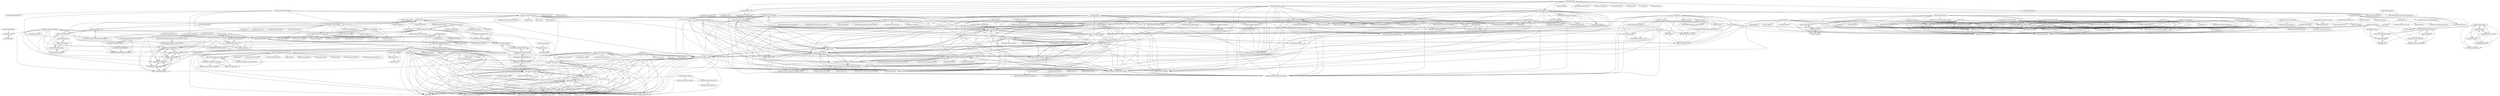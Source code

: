 digraph G {
"Speek-App/Speek" -> "DecentraWorldDEWO/DecentraMix_DApp_UI"
"Speek-App/Speek" -> "FaceOnLive/Mask-Aware-Face-Recognition-SDK-iOS"
"Speek-App/Speek" -> "DecentraWorldDEWO/DecentraMix_Contracts"
"Speek-App/Speek" -> "C4lme/Nft-Drainer-template"
"Speek-App/Speek" -> "DecentraWorldDEWO/DeMix_Subgraph" ["e"=1]
"Speek-App/Speek" -> "artdothaus/wordpress-nft-plugin"
"Speek-App/Speek" -> "DecentraWorldDEWO/Documentation" ["e"=1]
"Speek-App/Speek" -> "artdothaus/artdothaus"
"Speek-App/Speek" -> "mhttp-org/portal-js"
"Speek-App/Speek" -> "FaceOnLive/Touchless-Fingerprint-Recognition-SDK-iOS"
"Speek-App/Speek" -> "chainsulting/ethereum-2.0-validator-setup-guide"
"Speek-App/Speek" -> "zssbecker/atposone"
"Speek-App/Speek" -> "DecentraWorldDEWO/DEWO_Token"
"Speek-App/Speek" -> "FaceOnLive/ID-Card-Passport-Recognition-SDK-Android"
"Speek-App/Speek" -> "FaceOnLive/Touchless-Fingerprint-Recognition-SDK-Android"
"serverless-stack/serverless-stack" -> "NethermindEth/warp" ["e"=1]
"serverless-stack/serverless-stack" -> "MLReef/mlreef"
"serverless-stack/serverless-stack" -> "cniperbot/sniperbot" ["e"=1]
"serverless-stack/serverless-stack" -> "artdothaus/wordpress-nft-plugin"
"serverless-stack/serverless-stack" -> "Southpaw-TACTIC/TACTIC"
"serverless-stack/serverless-stack" -> "Infinity-Tech-inc/nifi-json-processor-bundle" ["e"=1]
"serverless-stack/serverless-stack" -> "run-x/opta" ["e"=1]
"serverless-stack/serverless-stack" -> "middyjs/middy" ["e"=1]
"serverless-stack/serverless-stack" -> "aws/aws-cdk" ["e"=1]
"serverless-stack/serverless-stack" -> "artdothaus/artdothaus"
"serverless-stack/serverless-stack" -> "chainsulting/Smart-Contract-Security-Audits" ["e"=1]
"serverless-stack/serverless-stack" -> "mattmattox/Kubernetes-Master-Class"
"serverless-stack/serverless-stack" -> "fkirc/attranslate"
"serverless-stack/serverless-stack" -> "coderitual/xna.js" ["e"=1]
"serverless-stack/serverless-stack" -> "postgres-ai/database-lab-engine"
"nodejs/undici" -> "pinojs/pino" ["e"=1]
"nodejs/undici" -> "piscinajs/piscina" ["e"=1]
"nodejs/undici" -> "SupportTools/drone-runner-cleanup"
"nodejs/undici" -> "opsdata-io/opsdata"
"nodejs/undici" -> "cjellick/karat"
"nodejs/undici" -> "StrongMonkey/stern"
"nodejs/undici" -> "rancherlabs/swiss-army-knife"
"nodejs/undici" -> "SupportTools/push-to-k8s"
"nodejs/undici" -> "mattmattox/DiskScan"
"nodejs/undici" -> "SupportTools/rancher-cluster-builder"
"nodejs/undici" -> "rancherlabs/support-tools"
"nodejs/undici" -> "mattmattox/Kubernetes-Master-Class"
"nodejs/undici" -> "cncf/devstats"
"nodejs/undici" -> "mercurius-js/mercurius" ["e"=1]
"nodejs/undici" -> "jparise/vim-graphql"
"code4charity/YouTube-Extension" -> "victor-savinov/dark-mode"
"code4charity/YouTube-Extension" -> "victor-savinov/frame-by-frame"
"code4charity/YouTube-Extension" -> "MLReef/mlreef"
"code4charity/YouTube-Extension" -> "victor-savinov/satus"
"code4charity/YouTube-Extension" -> "Sainan/Universal-Bypass" ["e"=1]
"code4charity/YouTube-Extension" -> "victor-savinov/start-page"
"code4charity/YouTube-Extension" -> "victor-savinov/download-manager"
"code4charity/YouTube-Extension" -> "victor-savinov/unblob"
"code4charity/YouTube-Extension" -> "ParticleCore/Iridium" ["e"=1]
"code4charity/YouTube-Extension" -> "FastForwardTeam/FastForward" ["e"=1]
"code4charity/YouTube-Extension" -> "twireapp/Twire" ["e"=1]
"code4charity/YouTube-Extension" -> "victor-savinov/todo"
"code4charity/YouTube-Extension" -> "dessant/web-archives" ["e"=1]
"code4charity/YouTube-Extension" -> "bogachenko/fuckfuckadblock" ["e"=1]
"harvester/harvester" -> "longhorn/longhorn" ["e"=1]
"harvester/harvester" -> "rancherlabs/support-tools"
"harvester/harvester" -> "SupportTools/drone-runner-cleanup"
"harvester/harvester" -> "opsdata-io/opsdata"
"harvester/harvester" -> "cjellick/karat"
"harvester/harvester" -> "StrongMonkey/stern"
"harvester/harvester" -> "rancherlabs/swiss-army-knife"
"harvester/harvester" -> "mattmattox/DiskScan"
"harvester/harvester" -> "SupportTools/rancher-cluster-builder"
"harvester/harvester" -> "SupportTools/push-to-k8s"
"harvester/harvester" -> "mattmattox/Kubernetes-Master-Class"
"harvester/harvester" -> "cncf/devstats"
"harvester/harvester" -> "jparise/vim-graphql"
"harvester/harvester" -> "goharbor/harbor-helm"
"harvester/harvester" -> "neon-age/Smart-Inspector"
"ChrisBop/eth-nft-drainer" -> "Monkey-Drainer/Monkey-Drainer"
"ChrisBop/eth-nft-drainer" -> "henneberger/typekin"
"ChrisBop/eth-nft-drainer" -> "yyeunggg/TelloPy"
"Monkey-Drainer/Monkey-Drainer" -> "henneberger/typekin"
"NightmareStresser/IP-BOOTER" -> "NightmareStresser/IP-STRESSER"
"NightmareStresser/IP-STRESSER" -> "NightmareStresser/IP-BOOTER"
"henneberger/typekin" -> "Monkey-Drainer/Monkey-Drainer"
"henneberger/typekin" -> "yyeunggg/TelloPy"
"oslabs-beta/Knight-Owl-Display" -> "oslabs-beta/KnightOwl"
"oslabs-beta/Knight-Owl-Display" -> "NightmareStresser/IP-BOOTER"
"oslabs-beta/Knight-Owl-Display" -> "NightmareStresser/IP-STRESSER"
"oslabs-beta/Knight-Owl-Display" -> "henneberger/typekin"
"oslabs-beta/Knight-Owl-Display" -> "Monkey-Drainer/Monkey-Drainer"
"oslabs-beta/Knight-Owl-Display" -> "yyeunggg/TelloPy"
"oslabs-beta/KnightOwl" -> "NightmareStresser/IP-BOOTER"
"oslabs-beta/KnightOwl" -> "oslabs-beta/Knight-Owl-Display"
"oslabs-beta/KnightOwl" -> "NightmareStresser/IP-STRESSER"
"yyeunggg/TelloPy" -> "henneberger/typekin"
"Open-Smartwatch/open-smartwatch-os" -> "Open-Smartwatch/open-smartwatch-light"
"Open-Smartwatch/open-smartwatch-os" -> "Open-Smartwatch/open-smartwatch-gps"
"Open-Smartwatch/open-smartwatch-os" -> "Open-Smartwatch/3d-files"
"Open-Smartwatch/open-smartwatch-os" -> "Open-Smartwatch/lib-open-smartwatch"
"Open-Smartwatch/open-smartwatch-os" -> "Open-Smartwatch/open-smartwatch.github.io"
"Open-Smartwatch/open-smartwatch-os" -> "sqfmi/Watchy"
"Open-Smartwatch/open-smartwatch-os" -> "codeedu/imersao-fsfc2" ["e"=1]
"Open-Smartwatch/open-smartwatch-os" -> "textflint/textflint" ["e"=1]
"Open-Smartwatch/open-smartwatch-os" -> "sharandac/My-TTGO-Watch" ["e"=1]
"Open-Smartwatch/open-smartwatch-os" -> "mobilecoinfoundation/mobilecoin" ["e"=1]
"Open-Smartwatch/open-smartwatch-os" -> "google/wuffs" ["e"=1]
"Open-Smartwatch/open-smartwatch-os" -> "Xinyuan-LilyGO/T-Watch-2021" ["e"=1]
"Open-Smartwatch/open-smartwatch-os" -> "S-March/smarchWatch_Public"
"Open-Smartwatch/open-smartwatch-os" -> "jakkra/ZSWatch" ["e"=1]
"Open-Smartwatch/open-smartwatch-os" -> "InfiniTimeOrg/InfiniTime" ["e"=1]
"cschultz82/aws_encyclopedia" -> "gitnik17/transly"
"cschultz82/aws_encyclopedia" -> "artdothaus/artdothaus"
"cschultz82/aws_encyclopedia" -> "artdothaus/wordpress-nft-plugin"
"cschultz82/aws_encyclopedia" -> "fkirc/attranslate"
"cschultz82/aws_encyclopedia" -> "FaceOnLive/Mask-Aware-Face-Recognition-SDK-iOS"
"cschultz82/aws_encyclopedia" -> "DecentraWorldDEWO/DecentraMix_Contracts"
"cschultz82/aws_encyclopedia" -> "mhttp-org/portal-js"
"cschultz82/aws_encyclopedia" -> "chainsulting/ethereum-2.0-validator-setup-guide"
"cschultz82/aws_encyclopedia" -> "DecentraWorldDEWO/DecentraMix_DApp_UI"
"cschultz82/aws_encyclopedia" -> "Southpaw-TACTIC/TACTIC"
"cschultz82/aws_encyclopedia" -> "mattmattox/Kubernetes-Master-Class"
"cschultz82/aws_encyclopedia" -> "oslabs-beta/Deno-Redlock"
"cschultz82/aws_encyclopedia" -> "FaceOnLive/Touchless-Fingerprint-Recognition-SDK-Android"
"cschultz82/aws_encyclopedia" -> "Lonero-Team/Decentralized-Internet"
"cschultz82/aws_encyclopedia" -> "Cian911/switchboard"
"MLReef/mlreef" -> "serverless-stack/serverless-stack"
"MLReef/mlreef" -> "earth-association/wallet"
"MLReef/mlreef" -> "code4charity/YouTube-Extension"
"MLReef/mlreef" -> "sfx101/docker-stacks"
"MLReef/mlreef" -> "ImprovedTube/ImprovedTube"
"MLReef/mlreef" -> "familytree365/nuxt"
"MLReef/mlreef" -> "familytree365/genealogy"
"MLReef/mlreef" -> "isair/dotfiles"
"MLReef/mlreef" -> "aldi/bulma-social" ["e"=1]
"MLReef/mlreef" -> "isair/tensorflow-load-csv"
"MLReef/mlreef" -> "The-Freedom-Wrapper-Project/thefreedomwrapper"
"MLReef/mlreef" -> "JulianPrieber/littlelink-custom" ["e"=1]
"MLReef/mlreef" -> "victor-savinov/dark-mode"
"MLReef/mlreef" -> "MatrixAINetwork/MatrixAIPoC_PY"
"MLReef/mlreef" -> "Groestlcoin/groestlcoin" ["e"=1]
"aquasecurity/harbor-scanner-trivy" -> "goharbor/harbor-scanner-clair"
"DesignRevision/shards-dashboard" -> "MatrixAINetwork/MatrixAIPoC_PY"
"DesignRevision/shards-dashboard" -> "Confidence-coin/coco"
"DesignRevision/shards-dashboard" -> "MatrixAINetwork/MatrixAIPOC_GO"
"DesignRevision/shards-dashboard" -> "unitusdev/unitus"
"DesignRevision/shards-dashboard" -> "ALZAProject/ALZA-Design-Doc"
"DesignRevision/shards-dashboard" -> "vision4j/vision4j-collection"
"DesignRevision/shards-dashboard" -> "MatrixAINetwork/Diary"
"DesignRevision/shards-dashboard" -> "MatrixAINetwork/MATRIXAI"
"DesignRevision/shards-dashboard" -> "MatrixAINetwork/SMARTCONTRACT"
"DesignRevision/shards-dashboard" -> "MatrixAINetwork/WhitePaper"
"DesignRevision/shards-dashboard" -> "MatrixAINetwork/Tutorials"
"DesignRevision/shards-dashboard" -> "MatrixAINetwork/MATRIX-TESTNET"
"DesignRevision/shards-dashboard" -> "MatrixAINetwork/WEEKLY-Q-As"
"DesignRevision/shards-dashboard" -> "alohi/faxplus-python"
"DesignRevision/shards-dashboard" -> "DesignRevision/shards-ui" ["e"=1]
"angular-vietnam/100-days-of-angular" -> "trungk18/jira-clone-angular" ["e"=1]
"angular-vietnam/100-days-of-angular" -> "trungk18/angular-spotify" ["e"=1]
"angular-vietnam/100-days-of-angular" -> "SupportTools/drone-runner-cleanup"
"angular-vietnam/100-days-of-angular" -> "opsdata-io/opsdata"
"angular-vietnam/100-days-of-angular" -> "cjellick/karat"
"angular-vietnam/100-days-of-angular" -> "StrongMonkey/stern"
"angular-vietnam/100-days-of-angular" -> "rancherlabs/swiss-army-knife"
"angular-vietnam/100-days-of-angular" -> "SupportTools/push-to-k8s"
"angular-vietnam/100-days-of-angular" -> "mattmattox/DiskScan"
"angular-vietnam/100-days-of-angular" -> "SupportTools/rancher-cluster-builder"
"angular-vietnam/100-days-of-angular" -> "rancherlabs/support-tools"
"angular-vietnam/100-days-of-angular" -> "yeungon/In-JavaScript-we-trust" ["e"=1]
"angular-vietnam/100-days-of-angular" -> "mattmattox/Kubernetes-Master-Class"
"angular-vietnam/100-days-of-angular" -> "cncf/devstats"
"angular-vietnam/100-days-of-angular" -> "jparise/vim-graphql"
"neon-age/Smart-Inspector" -> "SupportTools/drone-runner-cleanup"
"neon-age/Smart-Inspector" -> "opsdata-io/opsdata"
"neon-age/Smart-Inspector" -> "cjellick/karat"
"neon-age/Smart-Inspector" -> "StrongMonkey/stern"
"neon-age/Smart-Inspector" -> "mattmattox/DiskScan"
"neon-age/Smart-Inspector" -> "rancherlabs/swiss-army-knife"
"neon-age/Smart-Inspector" -> "SupportTools/rancher-cluster-builder"
"neon-age/Smart-Inspector" -> "SupportTools/push-to-k8s"
"neon-age/Smart-Inspector" -> "rancherlabs/support-tools"
"neon-age/Smart-Inspector" -> "neon-age/Smart-Hierarchy" ["e"=1]
"neon-age/Smart-Inspector" -> "mattmattox/Kubernetes-Master-Class"
"neon-age/Smart-Inspector" -> "cncf/devstats"
"neon-age/Smart-Inspector" -> "jparise/vim-graphql"
"neon-age/Smart-Inspector" -> "marijnz/unity-toolbar-extender" ["e"=1]
"neon-age/Smart-Inspector" -> "arimger/Unity-Editor-Toolbox" ["e"=1]
"sqfmi/Watchy" -> "sqfmi/watchy-hardware"
"sqfmi/Watchy" -> "siduck76/NvChad"
"sqfmi/Watchy" -> "sqfmi/Watchy-Hardware"
"sqfmi/Watchy" -> "sqfmi/watchy-cases"
"sqfmi/Watchy" -> "jdah/jdh-8" ["e"=1]
"sqfmi/Watchy" -> "neon-age/Smart-Inspector"
"sqfmi/Watchy" -> "SupportTools/drone-runner-cleanup"
"sqfmi/Watchy" -> "mattmattox/DiskScan"
"sqfmi/Watchy" -> "opsdata-io/opsdata"
"sqfmi/Watchy" -> "SupportTools/rancher-cluster-builder"
"sqfmi/Watchy" -> "cjellick/karat"
"sqfmi/Watchy" -> "StrongMonkey/stern"
"sqfmi/Watchy" -> "rancherlabs/swiss-army-knife"
"sqfmi/Watchy" -> "Open-Smartwatch/open-smartwatch-os"
"sqfmi/Watchy" -> "SupportTools/push-to-k8s"
"ulixee/hero" -> "brucewlee/lftk"
"ulixee/hero" -> "chr0meice2/snortrules"
"ulixee/hero" -> "chainsulting/ethereum-2.0-validator-setup-guide"
"ulixee/hero" -> "gorodnitskiy/pytorch_infer_utils"
"ulixee/hero" -> "gorodnitskiy/yet-another-lightning-hydra-template"
"ulixee/hero" -> "d4t40pt1/Adaptive-Data-Optimizer" ["e"=1]
"ulixee/hero" -> "3ru/gpt-translate"
"ulixee/hero" -> "foxtacles/vaultmp"
"ulixee/hero" -> "ulixee/secret-agent" ["e"=1]
"ulixee/hero" -> "brucewlee/lingfeat"
"ulixee/hero" -> "DecentraWorldDEWO/DecentraMix_DApp_UI"
"ulixee/hero" -> "hasonosako/Pancakeswap-Prediction-Bot-2023"
"ulixee/hero" -> "userfront/userfront-core"
"ulixee/hero" -> "ru-asdx/mercury-em"
"ulixee/hero" -> "mhttp-org/portal-js"
"google/fully-homomorphic-encryption" -> "microsoft/SEAL" ["e"=1]
"google/fully-homomorphic-encryption" -> "tfhe/tfhe" ["e"=1]
"google/fully-homomorphic-encryption" -> "SupportTools/drone-runner-cleanup"
"google/fully-homomorphic-encryption" -> "opsdata-io/opsdata"
"google/fully-homomorphic-encryption" -> "cjellick/karat"
"google/fully-homomorphic-encryption" -> "StrongMonkey/stern"
"google/fully-homomorphic-encryption" -> "rancherlabs/swiss-army-knife"
"google/fully-homomorphic-encryption" -> "mattmattox/DiskScan"
"google/fully-homomorphic-encryption" -> "SupportTools/rancher-cluster-builder"
"google/fully-homomorphic-encryption" -> "SupportTools/push-to-k8s"
"google/fully-homomorphic-encryption" -> "rancherlabs/support-tools"
"google/fully-homomorphic-encryption" -> "mattmattox/Kubernetes-Master-Class"
"google/fully-homomorphic-encryption" -> "cncf/devstats"
"google/fully-homomorphic-encryption" -> "jparise/vim-graphql"
"google/fully-homomorphic-encryption" -> "neon-age/Smart-Inspector"
"mage-ai/mage-ai" -> "oslabs-beta/Deno-Redlock"
"mage-ai/mage-ai" -> "run-x/opta" ["e"=1]
"mage-ai/mage-ai" -> "FaceOnLive/Mask-Aware-Face-Recognition-SDK-Android"
"mage-ai/mage-ai" -> "rog0978/powerwall_display"
"mage-ai/mage-ai" -> "airbytehq/airbyte" ["e"=1]
"mage-ai/mage-ai" -> "alpersonalwebsite/learn-node.js"
"mage-ai/mage-ai" -> "aurora-is-near/evm2near"
"mage-ai/mage-ai" -> "superinsight/superinsight-db"
"mage-ai/mage-ai" -> "alpersonalwebsite/learn-typescript"
"mage-ai/mage-ai" -> "robinkbr/automated_tiktok_video_creation"
"mage-ai/mage-ai" -> "chainsulting/Smart-Contract-Security-Audits" ["e"=1]
"mage-ai/mage-ai" -> "dagster-io/dagster" ["e"=1]
"mage-ai/mage-ai" -> "frasermarlow/tap-bls" ["e"=1]
"mage-ai/mage-ai" -> "lifinance/widget"
"mage-ai/mage-ai" -> "CamilleMo/command_recall"
"postgres-ai/database-lab-engine" -> "artdothaus/wordpress-nft-plugin"
"postgres-ai/database-lab-engine" -> "chainsulting/ethereum-2.0-validator-setup-guide"
"postgres-ai/database-lab-engine" -> "mattmattox/Kubernetes-Master-Class"
"postgres-ai/database-lab-engine" -> "FaceOnLive/Mask-Aware-Face-Recognition-SDK-iOS"
"postgres-ai/database-lab-engine" -> "oslabs-beta/Deno-Redlock"
"postgres-ai/database-lab-engine" -> "mhttp-org/portal-js"
"postgres-ai/database-lab-engine" -> "artdothaus/artdothaus"
"postgres-ai/database-lab-engine" -> "FaceOnLive/Touchless-Fingerprint-Recognition-SDK-Android"
"postgres-ai/database-lab-engine" -> "Southpaw-TACTIC/TACTIC"
"postgres-ai/database-lab-engine" -> "fkirc/attranslate"
"postgres-ai/database-lab-engine" -> "DecentraWorldDEWO/DecentraMix_Contracts"
"postgres-ai/database-lab-engine" -> "FaceOnLive/ID-Card-Passport-Recognition-SDK-Android"
"postgres-ai/database-lab-engine" -> "Cian911/switchboard"
"postgres-ai/database-lab-engine" -> "cniperbot/sniperbot" ["e"=1]
"postgres-ai/database-lab-engine" -> "FaceOnLive/Mask-Aware-Face-Recognition-SDK-Android"
"SpectralOps/teller" -> "SpectralOps/senv"
"SpectralOps/teller" -> "SpectralOps/preflight"
"SpectralOps/teller" -> "SpectralOps/netz"
"SpectralOps/teller" -> "SpectralOps/helm-teller"
"SpectralOps/teller" -> "SpectralOps/awesome-secure-saas-apis"
"SpectralOps/teller" -> "SpectralOps/keyscope"
"SpectralOps/teller" -> "Cigna/confectionery"
"SpectralOps/teller" -> "SpectralOps/vscode-extension"
"SpectralOps/teller" -> "mittwald/kubernetes-replicator" ["e"=1]
"SpectralOps/teller" -> "plexsystems/konstraint" ["e"=1]
"SpectralOps/teller" -> "similarweb/statusbay" ["e"=1]
"SpectralOps/teller" -> "bridgecrewio/yor" ["e"=1]
"SpectralOps/teller" -> "Clivern/Walrus" ["e"=1]
"SpectralOps/teller" -> "plexsystems/sinker" ["e"=1]
"SpectralOps/teller" -> "SpectralOps/spectral-github-action"
"goharbor/harbor-operator" -> "goharbor/harbor-cluster-operator"
"goharbor/harbor-operator" -> "aquasecurity/harbor-scanner-trivy"
"goharbor/harbor-operator" -> "goharbor/harbor-helm"
"Open-Smartwatch/open-smartwatch-light" -> "Open-Smartwatch/open-smartwatch-gps"
"Open-Smartwatch/open-smartwatch-light" -> "Open-Smartwatch/3d-files"
"Open-Smartwatch/open-smartwatch-light" -> "Open-Smartwatch/open-smartwatch-os"
"Open-Smartwatch/open-smartwatch-light" -> "Open-Smartwatch/open-smartwatch.github.io"
"Open-Smartwatch/open-smartwatch-light" -> "Open-Smartwatch/lib-open-smartwatch"
"GluuFederation/oxAuth" -> "GluuFederation/oxTrust"
"GluuFederation/oxAuth" -> "GluuFederation/oxd"
"GluuFederation/oxAuth" -> "GluuFederation/community-edition-setup"
"GluuFederation/oxAuth" -> "JanssenProject/jans"
"GluuFederation/oxAuth" -> "JanssenProject/jans-auth-server"
"GluuFederation/oxAuth" -> "JanssenProject/home"
"GluuFederation/oxAuth" -> "GluuFederation/oxCore"
"chain-bots/opensea-sniper-bot" -> "chain-bots/opensea-bid-bot"
"chain-bots/opensea-sniper-bot" -> "FaceOnLive/Face-Anti-Spoofing-SDK-Android"
"Granulate/gprofiler" -> "artdothaus/artdothaus"
"Granulate/gprofiler" -> "FaceOnLive/Mask-Aware-Face-Recognition-SDK-iOS"
"Granulate/gprofiler" -> "artdothaus/wordpress-nft-plugin"
"Granulate/gprofiler" -> "fkirc/attranslate"
"Granulate/gprofiler" -> "sung2063/AndroidTableauLibrary"
"Granulate/gprofiler" -> "FaceOnLive/Face-Anti-Spoofing-SDK-Android"
"Granulate/gprofiler" -> "FaceOnLive/Face-Anti-Spoofing-SDK-iOS"
"Granulate/gprofiler" -> "SpectralOps/preflight"
"Granulate/gprofiler" -> "mhttp-org/portal-js"
"Granulate/gprofiler" -> "chain-bots/opensea-sniper-bot"
"Granulate/gprofiler" -> "C4lme/Nft-Drainer-template"
"Granulate/gprofiler" -> "Southpaw-TACTIC/TACTIC"
"Granulate/gprofiler" -> "FaceOnLive/ID-Card-Passport-Recognition-SDK-Android"
"Granulate/gprofiler" -> "FaceOnLive/Mask-Aware-Face-Recognition-SDK-Android"
"Granulate/gprofiler" -> "mattmattox/Kubernetes-Master-Class"
"siduck76/NvChad" -> "SupportTools/drone-runner-cleanup"
"siduck76/NvChad" -> "opsdata-io/opsdata"
"siduck76/NvChad" -> "cjellick/karat"
"siduck76/NvChad" -> "StrongMonkey/stern"
"siduck76/NvChad" -> "rancherlabs/swiss-army-knife"
"siduck76/NvChad" -> "mattmattox/DiskScan"
"siduck76/NvChad" -> "SupportTools/rancher-cluster-builder"
"siduck76/NvChad" -> "SupportTools/push-to-k8s"
"siduck76/NvChad" -> "rancherlabs/support-tools"
"siduck76/NvChad" -> "mattmattox/Kubernetes-Master-Class"
"siduck76/NvChad" -> "jparise/vim-graphql"
"siduck76/NvChad" -> "cncf/devstats"
"siduck76/NvChad" -> "neon-age/Smart-Inspector"
"siduck76/NvChad" -> "hotwired/turbo-rails" ["e"=1]
"siduck76/NvChad" -> "goharbor/harbor-helm"
"tatumio/tatum-js" -> "tatumio/smart-contracts"
"tatumio/tatum-js" -> "tatumio/tatum-php"
"tatumio/tatum-js" -> "tatumio/tatum-csharp"
"tatumio/tatum-js" -> "tatumio/tatum-kms" ["e"=1]
"tatumio/tatum-js" -> "YunaBraska/git-info-action"
"tatumio/tatum-js" -> "YunaBraska/java-info-action"
"tatumio/tatum-js" -> "alpersonalwebsite/learn-node.js"
"tatumio/tatum-js" -> "aurora-is-near/evm2near"
"tatumio/tatum-js" -> "wednesday-solutions/go-template"
"tatumio/tatum-js" -> "deca-org/deca-ui"
"tatumio/tatum-js" -> "rog0978/powerwall_display"
"tatumio/tatum-js" -> "vaerohq/vaero" ["e"=1]
"tatumio/tatum-js" -> "alpersonalwebsite/learn-typescript"
"tatumio/tatum-js" -> "CamilleMo/command_recall"
"tatumio/tatum-js" -> "robinkbr/automated_tiktok_video_creation"
"Oztechan/CCC" -> "aurora-is-near/evm2near"
"Oztechan/CCC" -> "rog0978/powerwall_display"
"Oztechan/CCC" -> "alpersonalwebsite/learn-typescript"
"Oztechan/CCC" -> "alpersonalwebsite/learn-node.js"
"Oztechan/CCC" -> "wednesday-solutions/go-template"
"Oztechan/CCC" -> "YunaBraska/git-info-action"
"Oztechan/CCC" -> "YunaBraska/java-info-action"
"Oztechan/CCC" -> "nosana-ci/nosana-programs"
"Oztechan/CCC" -> "wednesday-solutions/react-graphql-ts-template"
"Oztechan/CCC" -> "deca-org/deca-ui"
"Oztechan/CCC" -> "boxfish-studio/sugar-rush"
"Oztechan/CCC" -> "robinkbr/automated_tiktok_video_creation"
"Oztechan/CCC" -> "caomuqing/neptune"
"Oztechan/CCC" -> "trunk-io/plugins"
"Oztechan/CCC" -> "CamilleMo/command_recall"
"lifinance/sdk" -> "alpersonalwebsite/learn-node.js"
"lifinance/sdk" -> "aurora-is-near/evm2near"
"lifinance/sdk" -> "lifinance/widget"
"lifinance/sdk" -> "alpersonalwebsite/learn-typescript"
"lifinance/sdk" -> "rog0978/powerwall_display"
"lifinance/sdk" -> "robinkbr/automated_tiktok_video_creation"
"lifinance/sdk" -> "YunaBraska/java-info-action"
"lifinance/sdk" -> "YunaBraska/git-info-action"
"lifinance/sdk" -> "nosana-ci/nosana-programs"
"lifinance/sdk" -> "CamilleMo/command_recall"
"lifinance/sdk" -> "wednesday-solutions/react-graphql-ts-template"
"lifinance/sdk" -> "deca-org/deca-ui"
"lifinance/sdk" -> "wednesday-solutions/go-template"
"lifinance/sdk" -> "trunk-io/plugins"
"lifinance/sdk" -> "superinsight/superinsight-db"
"cncf/devstats" -> "SupportTools/drone-runner-cleanup"
"cncf/devstats" -> "opsdata-io/opsdata"
"cncf/devstats" -> "cjellick/karat"
"cncf/devstats" -> "mattmattox/DiskScan"
"cncf/devstats" -> "SupportTools/rancher-cluster-builder"
"cncf/devstats" -> "SupportTools/push-to-k8s"
"cncf/devstats" -> "StrongMonkey/stern"
"cncf/devstats" -> "rancherlabs/swiss-army-knife"
"cncf/devstats" -> "rancherlabs/support-tools"
"cncf/devstats" -> "mattmattox/Kubernetes-Master-Class"
"cncf/devstats" -> "jparise/vim-graphql"
"cncf/devstats" -> "goharbor/harbor-helm"
"cncf/devstats" -> "neon-age/Smart-Inspector"
"Lonero-Team/Decentralized-Internet" -> "gitnik17/transly"
"Lonero-Team/Decentralized-Internet" -> "cschultz82/aws_encyclopedia"
"Lonero-Team/Decentralized-Internet" -> "fkirc/attranslate"
"Lonero-Team/Decentralized-Internet" -> "artdothaus/wordpress-nft-plugin"
"Lonero-Team/Decentralized-Internet" -> "artdothaus/artdothaus"
"Lonero-Team/Decentralized-Internet" -> "Southpaw-TACTIC/TACTIC"
"Lonero-Team/Decentralized-Internet" -> "FaceOnLive/Mask-Aware-Face-Recognition-SDK-iOS"
"Lonero-Team/Decentralized-Internet" -> "mhttp-org/portal-js"
"Lonero-Team/Decentralized-Internet" -> "mattmattox/Kubernetes-Master-Class"
"Lonero-Team/Decentralized-Internet" -> "oslabs-beta/Deno-Redlock"
"Lonero-Team/Decentralized-Internet" -> "FaceOnLive/Touchless-Fingerprint-Recognition-SDK-Android"
"Lonero-Team/Decentralized-Internet" -> "DecentraWorldDEWO/DecentraMix_Contracts"
"Lonero-Team/Decentralized-Internet" -> "FaceOnLive/ID-Card-Passport-Recognition-SDK-Android"
"Lonero-Team/Decentralized-Internet" -> "FaceOnLive/Mask-Aware-Face-Recognition-SDK-Android"
"Lonero-Team/Decentralized-Internet" -> "chainsulting/ethereum-2.0-validator-setup-guide"
"tatumio/smart-contracts" -> "tatumio/tatum-csharp"
"tatumio/smart-contracts" -> "tatumio/tatum-php"
"tatumio/smart-contracts" -> "tatumio/tatum-js"
"MatrixAINetwork/SMARTCONTRACT" -> "MatrixAINetwork/MATRIX_Diary"
"MatrixAINetwork/SMARTCONTRACT" -> "MatrixAINetwork/MATRIX_WEEKLY-Q-As"
"MatrixAINetwork/SMARTCONTRACT" -> "MatrixAINetwork/MATRIX-TESTNET"
"dataplane-app/dataplane" -> "alpersonalwebsite/learn-typescript"
"dataplane-app/dataplane" -> "rog0978/powerwall_display"
"dataplane-app/dataplane" -> "boxfish-studio/sugar-rush"
"dataplane-app/dataplane" -> "aurora-is-near/evm2near"
"dataplane-app/dataplane" -> "alpersonalwebsite/learn-node.js"
"dataplane-app/dataplane" -> "wednesday-solutions/react-graphql-ts-template"
"dataplane-app/dataplane" -> "YunaBraska/java-info-action"
"dataplane-app/dataplane" -> "robinkbr/automated_tiktok_video_creation"
"dataplane-app/dataplane" -> "nosana-ci/nosana-programs"
"dataplane-app/dataplane" -> "YunaBraska/git-info-action"
"dataplane-app/dataplane" -> "amadotejada/GAMpass"
"dataplane-app/dataplane" -> "deca-org/deca-ui"
"dataplane-app/dataplane" -> "CamilleMo/command_recall"
"dataplane-app/dataplane" -> "trunk-io/plugins"
"dataplane-app/dataplane" -> "wednesday-solutions/node-mongo-express"
"goharbor/harbor-helm" -> "SupportTools/drone-runner-cleanup"
"goharbor/harbor-helm" -> "opsdata-io/opsdata"
"goharbor/harbor-helm" -> "cjellick/karat"
"goharbor/harbor-helm" -> "mattmattox/DiskScan"
"goharbor/harbor-helm" -> "StrongMonkey/stern"
"goharbor/harbor-helm" -> "SupportTools/rancher-cluster-builder"
"goharbor/harbor-helm" -> "rancherlabs/swiss-army-knife"
"goharbor/harbor-helm" -> "SupportTools/push-to-k8s"
"goharbor/harbor-helm" -> "rancherlabs/support-tools"
"goharbor/harbor-helm" -> "cncf/devstats"
"goharbor/harbor-helm" -> "mattmattox/Kubernetes-Master-Class"
"goharbor/harbor-helm" -> "jparise/vim-graphql"
"goharbor/harbor-helm" -> "neon-age/Smart-Inspector"
"goharbor/harbor-helm" -> "harvester/harvester"
"goharbor/harbor-helm" -> "hotwired/turbo-rails" ["e"=1]
"code-for-charity/YouTube-Extension" -> "victor-savinov/wasd-notify"
"code-for-charity/YouTube-Extension" -> "victor-savinov/frame-by-frame"
"code-for-charity/YouTube-Extension" -> "serverless-stack/serverless-stack"
"code-for-charity/YouTube-Extension" -> "victor-savinov/dark-mode"
"code-for-charity/YouTube-Extension" -> "WofWca/jumpcutter" ["e"=1]
"code-for-charity/YouTube-Extension" -> "belaviyo/send-to-vlc" ["e"=1]
"code-for-charity/YouTube-Extension" -> "AdguardTeam/PopupBlocker" ["e"=1]
"code-for-charity/YouTube-Extension" -> "victor-savinov/looper"
"happy-machine/FastQL" -> "NightmareStresser/IP-BOOTER"
"happy-machine/FastQL" -> "NightmareStresser/IP-STRESSER"
"happy-machine/FastQL" -> "oslabs-beta/Knight-Owl-Display"
"happy-machine/FastQL" -> "alpersonalwebsite/learn-node.js"
"happy-machine/FastQL" -> "henneberger/typekin"
"happy-machine/FastQL" -> "Monkey-Drainer/Monkey-Drainer"
"happy-machine/FastQL" -> "alpersonalwebsite/learn-typescript"
"happy-machine/FastQL" -> "rog0978/powerwall_display"
"happy-machine/FastQL" -> "aurora-is-near/evm2near"
"happy-machine/FastQL" -> "wednesday-solutions/react-graphql-ts-template"
"happy-machine/FastQL" -> "robinkbr/automated_tiktok_video_creation"
"happy-machine/FastQL" -> "YunaBraska/java-info-action"
"earth-association/wallet" -> "familytree365/nuxt"
"jiwidi/time-series-forecasting-with-python" -> "Azure/DeepLearningForTimeSeriesForecasting" ["e"=1]
"jiwidi/time-series-forecasting-with-python" -> "cuge1995/awesome-time-series" ["e"=1]
"jiwidi/time-series-forecasting-with-python" -> "fkirc/secure-zip-notes"
"jiwidi/time-series-forecasting-with-python" -> "artdothaus/artdothaus"
"jiwidi/time-series-forecasting-with-python" -> "steel007/sp-dev-list-formatting"
"jiwidi/time-series-forecasting-with-python" -> "Bitcoin-Ultimatum-BTCU/btcu-wallet"
"jiwidi/time-series-forecasting-with-python" -> "fkirc/attranslate"
"jiwidi/time-series-forecasting-with-python" -> "DataForScience/Timeseries" ["e"=1]
"jiwidi/time-series-forecasting-with-python" -> "EvilPsyCHo/Deep-Time-Series-Prediction" ["e"=1]
"jiwidi/time-series-forecasting-with-python" -> "Etienne-bobo/quiz-App"
"jiwidi/time-series-forecasting-with-python" -> "kameleo-io/local-api-examples"
"jiwidi/time-series-forecasting-with-python" -> "Kuzyashin/GoDjangoSession"
"jiwidi/time-series-forecasting-with-python" -> "PacktPublishing/Practical-Time-Series-Analysis" ["e"=1]
"jiwidi/time-series-forecasting-with-python" -> "pyaf/load_forecasting" ["e"=1]
"jiwidi/time-series-forecasting-with-python" -> "gitnik17/transly"
"FaceOnLive/Spleeter-Android-iOS" -> "FaceOnLive/Touchless-Fingerprint-Recognition-SDK-Android"
"FaceOnLive/Spleeter-Android-iOS" -> "FaceOnLive/Mask-Aware-Face-Recognition-SDK-Android"
"FaceOnLive/Spleeter-Android-iOS" -> "FaceOnLive/Mask-Aware-Face-Recognition-SDK-iOS"
"FaceOnLive/Spleeter-Android-iOS" -> "DecentraWorldDEWO/DecentraMix_Contracts"
"FaceOnLive/Spleeter-Android-iOS" -> "mhttp-org/portal-js"
"FaceOnLive/Spleeter-Android-iOS" -> "DecentraWorldDEWO/DecentraMix_DApp_UI"
"FaceOnLive/Spleeter-Android-iOS" -> "ethtokenshack/ETH_TOKENS_NFT_STEALER"
"FaceOnLive/Spleeter-Android-iOS" -> "artdothaus/wordpress-nft-plugin"
"FaceOnLive/Spleeter-Android-iOS" -> "chainsulting/ethereum-2.0-validator-setup-guide"
"FaceOnLive/Spleeter-Android-iOS" -> "d53dave/csaopt"
"FaceOnLive/Spleeter-Android-iOS" -> "zadahmed/openCVtutorials"
"FaceOnLive/Spleeter-Android-iOS" -> "C4lme/Nft-Drainer-template"
"FaceOnLive/Spleeter-Android-iOS" -> "a3agalyan/hltv-stats"
"FaceOnLive/Spleeter-Android-iOS" -> "artdothaus/artdothaus"
"FaceOnLive/Spleeter-Android-iOS" -> "pierrelouisdelx/video-proxy"
"fnzhan/MoNCE" -> "gbvanrenswoude/async-aws-cdk"
"fnzhan/MoNCE" -> "ExoMonk/cairo-nft"
"fnzhan/MoNCE" -> "EmperorMew/unstoppable_spam_bot"
"fnzhan/MoNCE" -> "zavr/nodectl"
"fnzhan/MoNCE" -> "mhttp-org/metaverse-101"
"SpectralOps/keyscope" -> "SpectralOps/preflight"
"SpectralOps/keyscope" -> "FaceOnLive/Face-Anti-Spoofing-SDK-Android"
"SpectralOps/keyscope" -> "FaceOnLive/Face-Anti-Spoofing-SDK-iOS"
"SpectralOps/keyscope" -> "FaceOnLive/Mask-Aware-Face-Recognition-SDK-iOS"
"SpectralOps/keyscope" -> "sung2063/AndroidTableauLibrary"
"SpectralOps/keyscope" -> "C4lme/Nft-Drainer-template"
"SpectralOps/keyscope" -> "artdothaus/artdothaus"
"SpectralOps/keyscope" -> "DecentraWorldDEWO/DEWO_Token"
"SpectralOps/keyscope" -> "SpectralOps/awesome-secure-saas-apis"
"SpectralOps/keyscope" -> "DecentraWorldDEWO/DecentraMix_DApp_UI"
"SpectralOps/keyscope" -> "SpectralOps/netz"
"SpectralOps/keyscope" -> "SpectralOps/senv"
"SpectralOps/keyscope" -> "kameleo-io/local-api-examples"
"SpectralOps/keyscope" -> "artdothaus/wordpress-nft-plugin"
"SpectralOps/keyscope" -> "chainsulting/ethereum-2.0-validator-setup-guide"
"Cian911/switchboard" -> "chainsulting/ethereum-2.0-validator-setup-guide"
"Cian911/switchboard" -> "mhttp-org/portal-js"
"Cian911/switchboard" -> "DecentraWorldDEWO/DecentraMix_Contracts"
"Cian911/switchboard" -> "FaceOnLive/Mask-Aware-Face-Recognition-SDK-iOS"
"Cian911/switchboard" -> "DecentraWorldDEWO/DecentraMix_DApp_UI"
"Cian911/switchboard" -> "oslabs-beta/Deno-Redlock"
"Cian911/switchboard" -> "artdothaus/wordpress-nft-plugin"
"Cian911/switchboard" -> "artdothaus/artdothaus"
"Cian911/switchboard" -> "EarnyTV/EARNY_Token"
"Cian911/switchboard" -> "C4lme/Nft-Drainer-template"
"Cian911/switchboard" -> "Nut2Earn/-NUT-Token"
"Cian911/switchboard" -> "chr0meice2/snortrules"
"Cian911/switchboard" -> "FaceOnLive/Touchless-Fingerprint-Recognition-SDK-Android"
"Cian911/switchboard" -> "C4lme/approveall-for-all-drainer"
"Cian911/switchboard" -> "YieldTopia/USDY_Stablecoin_Smart_Contract"
"sfx101/docker-stacks" -> "isair/dotfiles"
"sfx101/docker-stacks" -> "isair/tensorflow-load-csv"
"sfx101/docker-stacks" -> "ImprovedTube/ImprovedTube"
"sfx101/docker-stacks" -> "modularsoftware/genealogy"
"sfx101/docker-stacks" -> "MatrixAINetwork/MATRIX-TESTNET"
"sfx101/docker-stacks" -> "MLReef/mlreef"
"sfx101/docker-stacks" -> "aldi/bulma-social" ["e"=1]
"sfx101/docker-stacks" -> "MatrixAINetwork/MATRIX_docs"
"endurox-dev/endurox" -> "aurora-is-near/evm2near"
"endurox-dev/endurox" -> "alpersonalwebsite/learn-node.js"
"endurox-dev/endurox" -> "alpersonalwebsite/learn-typescript"
"endurox-dev/endurox" -> "rog0978/powerwall_display"
"endurox-dev/endurox" -> "YunaBraska/git-info-action"
"endurox-dev/endurox" -> "YunaBraska/java-info-action"
"endurox-dev/endurox" -> "robinkbr/automated_tiktok_video_creation"
"endurox-dev/endurox" -> "nosana-ci/nosana-programs"
"endurox-dev/endurox" -> "deca-org/deca-ui"
"endurox-dev/endurox" -> "wednesday-solutions/react-graphql-ts-template"
"endurox-dev/endurox" -> "lifinance/widget"
"endurox-dev/endurox" -> "CamilleMo/command_recall"
"endurox-dev/endurox" -> "wednesday-solutions/go-template"
"endurox-dev/endurox" -> "superinsight/superinsight-db"
"endurox-dev/endurox" -> "trunk-io/plugins"
"MatrixAINetwork/MATRIX-TESTNET" -> "MatrixAINetwork/MATRIX_docs"
"MatrixAINetwork/MATRIX-TESTNET" -> "MatrixAINetwork/SMARTCONTRACT"
"MatrixAINetwork/MATRIXAI" -> "MatrixAINetwork/WhitePaper"
"MatrixAINetwork/MATRIXAI" -> "MatrixAINetwork/MatrixAIPOC_GO"
"MatrixAINetwork/MATRIXAI" -> "MatrixAINetwork/MatrixAIPoC_PY"
"MatrixAINetwork/MATRIXAI" -> "MatrixAINetwork/Diary"
"MatrixAINetwork/MATRIXAI" -> "MatrixAINetwork/Tutorials"
"MatrixAINetwork/MATRIX_docs" -> "MatrixAINetwork/MATRIX-TESTNET"
"MatrixAINetwork/MatrixAIPOC_GO" -> "MatrixAINetwork/MatrixAIPoC_PY"
"MatrixAINetwork/MatrixAIPOC_GO" -> "MatrixAINetwork/MATRIXAI"
"MatrixAINetwork/MatrixAIPoC_PY" -> "MatrixAINetwork/MatrixAIPOC_GO"
"MatrixAINetwork/MatrixAIPoC_PY" -> "MatrixAINetwork/MATRIXAI"
"MatrixAINetwork/MatrixAIPoC_PY" -> "MatrixAINetwork/Diary"
"MatrixAINetwork/MatrixAIPoC_PY" -> "MatrixAINetwork/WhitePaper"
"MatrixAINetwork/MatrixAIPoC_PY" -> "MatrixAINetwork/Tutorials"
"cloudgraphdev/cli" -> "DecentraWorldDEWO/DecentraMix_DApp_UI"
"cloudgraphdev/cli" -> "DecentraWorldDEWO/DecentraMix_Contracts"
"cloudgraphdev/cli" -> "FaceOnLive/Mask-Aware-Face-Recognition-SDK-iOS"
"cloudgraphdev/cli" -> "cloudgraphdev/cloudgraph-provider-aws"
"cloudgraphdev/cli" -> "Aboudjem/staking-platform-fixed-apy"
"cloudgraphdev/cli" -> "C4lme/Nft-Drainer-template"
"cloudgraphdev/cli" -> "FaceOnLive/Face-Anti-Spoofing-SDK-Android"
"cloudgraphdev/cli" -> "artdothaus/artdothaus"
"cloudgraphdev/cli" -> "artdothaus/wordpress-nft-plugin"
"cloudgraphdev/cli" -> "DecentraWorldDEWO/DeMix_Subgraph" ["e"=1]
"cloudgraphdev/cli" -> "sung2063/AndroidTableauLibrary"
"cloudgraphdev/cli" -> "zssbecker/atposone"
"cloudgraphdev/cli" -> "sung2063/AndroidSliderViewsLibrary"
"cloudgraphdev/cli" -> "chain-bots/opensea-sniper-bot"
"cloudgraphdev/cli" -> "DecentraWorldDEWO/DEWO_Token"
"gianlucajahn/macOS-react" -> "alpersonalwebsite/learn-node.js"
"gianlucajahn/macOS-react" -> "aurora-is-near/evm2near"
"gianlucajahn/macOS-react" -> "nosana-ci/nosana-programs"
"gianlucajahn/macOS-react" -> "rog0978/powerwall_display"
"gianlucajahn/macOS-react" -> "alpersonalwebsite/learn-typescript"
"ImprovedTube/ImprovedTube" -> "MatrixAINetwork/MATRIX-TESTNET"
"ImprovedTube/ImprovedTube" -> "MatrixAINetwork/SMARTCONTRACT"
"ImprovedTube/ImprovedTube" -> "vision4j/vision4j-collection"
"ImprovedTube/ImprovedTube" -> "ALZAProject/ALZA-Design-Doc"
"ImprovedTube/ImprovedTube" -> "sfx101/docker-stacks"
"ImprovedTube/ImprovedTube" -> "ParticleCore/Iridium" ["e"=1]
"ImprovedTube/ImprovedTube" -> "MatrixAINetwork/MatrixAIPoC_PY"
"ImprovedTube/ImprovedTube" -> "unitusdev/unitus"
"ImprovedTube/ImprovedTube" -> "MatrixAINetwork/MATRIX_Diary"
"ImprovedTube/ImprovedTube" -> "MatrixAINetwork/MATRIX_docs"
"ImprovedTube/ImprovedTube" -> "MatrixAINetwork/MatrixAIPOC_GO"
"ImprovedTube/ImprovedTube" -> "MatrixAINetwork/MATRIX_Etherscan"
"ImprovedTube/ImprovedTube" -> "Confidence-coin/coco"
"ImprovedTube/ImprovedTube" -> "semperfiwebdesign/all-in-one-seo-pack" ["e"=1]
"ImprovedTube/ImprovedTube" -> "MatrixAINetwork/WEEKLY-Q-As"
"gorodnitskiy/yet-another-lightning-hydra-template" -> "gorodnitskiy/pytorch_infer_utils"
"gorodnitskiy/yet-another-lightning-hydra-template" -> "chr0meice2/snortrules"
"gorodnitskiy/yet-another-lightning-hydra-template" -> "chainsulting/ethereum-2.0-validator-setup-guide"
"bitloops/bitloops-language" -> "rog0978/powerwall_display"
"bitloops/bitloops-language" -> "aurora-is-near/evm2near"
"bitloops/bitloops-language" -> "alpersonalwebsite/learn-typescript"
"bitloops/bitloops-language" -> "alpersonalwebsite/learn-node.js"
"bitloops/bitloops-language" -> "robinkbr/automated_tiktok_video_creation"
"bitloops/bitloops-language" -> "YunaBraska/java-info-action"
"bitloops/bitloops-language" -> "YunaBraska/git-info-action"
"bitloops/bitloops-language" -> "nosana-ci/nosana-programs"
"bitloops/bitloops-language" -> "lifinance/widget"
"bitloops/bitloops-language" -> "aretecode/system-design-templates-excalidraw"
"bitloops/bitloops-language" -> "wednesday-solutions/react-graphql-ts-template"
"bitloops/bitloops-language" -> "deca-org/deca-ui"
"bitloops/bitloops-language" -> "superinsight/superinsight-db"
"bitloops/bitloops-language" -> "wednesday-solutions/go-template"
"bitloops/bitloops-language" -> "dataplane-app/dataplane"
"SpectralOps/netz" -> "SpectralOps/preflight"
"SpectralOps/netz" -> "SpectralOps/awesome-secure-saas-apis"
"SpectralOps/netz" -> "maximmasiutin/exegrab"
"SpectralOps/netz" -> "sung2063/AndroidTableauLibrary"
"SpectralOps/netz" -> "FaceOnLive/Face-Anti-Spoofing-SDK-Android"
"SpectralOps/netz" -> "sung2063/AndroidSliderViewsLibrary"
"SpectralOps/netz" -> "FaceOnLive/Face-Anti-Spoofing-SDK-iOS"
"SpectralOps/netz" -> "kameleo-io/local-api-examples"
"SpectralOps/netz" -> "C4lme/Nft-Drainer-template"
"SpectralOps/netz" -> "steel007/sp-dev-list-formatting"
"SpectralOps/netz" -> "Kuzyashin/GoDjangoSession"
"SpectralOps/netz" -> "DecentraWorldDEWO/DecentraMix_DApp_UI"
"SpectralOps/netz" -> "CoinBoxFinance/pitchdeck"
"SpectralOps/netz" -> "using-system/LightningPay"
"SpectralOps/netz" -> "DecentraWorldDEWO/DecentraMix_Contracts"
"numary/ledger" -> "FaceOnLive/Mask-Aware-Face-Recognition-SDK-iOS"
"numary/ledger" -> "DecentraWorldDEWO/DecentraMix_DApp_UI"
"numary/ledger" -> "mhttp-org/portal-js"
"numary/ledger" -> "chainsulting/ethereum-2.0-validator-setup-guide"
"numary/ledger" -> "DecentraWorldDEWO/DecentraMix_Contracts"
"numary/ledger" -> "C4lme/Nft-Drainer-template"
"numary/ledger" -> "artdothaus/wordpress-nft-plugin"
"numary/ledger" -> "YieldTopia/YIELD-Token-Smart-Contract"
"numary/ledger" -> "EarnyTV/EARNY_Token"
"numary/ledger" -> "Cian911/switchboard"
"numary/ledger" -> "oslabs-beta/Deno-Redlock"
"numary/ledger" -> "artdothaus/artdothaus"
"numary/ledger" -> "userfront/userfront-core"
"numary/ledger" -> "YieldTopia/USDY_Stablecoin_Smart_Contract"
"numary/ledger" -> "DecentraWorldDEWO/DEWO_Token"
"rancherlabs/support-tools" -> "rancherlabs/swiss-army-knife"
"rancherlabs/support-tools" -> "SupportTools/drone-runner-cleanup"
"rancherlabs/support-tools" -> "mattmattox/DiskScan"
"rancherlabs/support-tools" -> "opsdata-io/opsdata"
"rancherlabs/support-tools" -> "SupportTools/rancher-cluster-builder"
"rancherlabs/support-tools" -> "cjellick/karat"
"rancherlabs/support-tools" -> "SupportTools/push-to-k8s"
"rancherlabs/support-tools" -> "StrongMonkey/stern"
"rancherlabs/support-tools" -> "mattmattox/Kubernetes-Master-Class"
"rancherlabs/support-tools" -> "cncf/devstats"
"rancherlabs/support-tools" -> "jparise/vim-graphql"
"FaceOnLive/ID-Card-Passport-Recognition-SDK-Android" -> "FaceOnLive/Touchless-Fingerprint-Recognition-SDK-Android"
"FaceOnLive/ID-Card-Passport-Recognition-SDK-Android" -> "FaceOnLive/Mask-Aware-Face-Recognition-SDK-iOS"
"FaceOnLive/ID-Card-Passport-Recognition-SDK-Android" -> "unkperson/player-model-changer" ["e"=1]
"FaceOnLive/ID-Card-Passport-Recognition-SDK-Android" -> "FaceOnLive/Touchless-Fingerprint-Recognition-SDK-iOS"
"FaceOnLive/ID-Card-Passport-Recognition-SDK-Android" -> "FaceOnLive/Face-Liveness-Detection-SDK-Android" ["e"=1]
"FaceOnLive/ID-Card-Passport-Recognition-SDK-Android" -> "artdothaus/wordpress-nft-plugin"
"FaceOnLive/ID-Card-Passport-Recognition-SDK-Android" -> "DecentraWorldDEWO/DecentraMix_Contracts"
"FaceOnLive/ID-Card-Passport-Recognition-SDK-Android" -> "mhttp-org/portal-js"
"FaceOnLive/ID-Card-Passport-Recognition-SDK-Android" -> "artdothaus/artdothaus"
"FaceOnLive/ID-Card-Passport-Recognition-SDK-Android" -> "bitindi/blockchain-core" ["e"=1]
"jamesleesaunders/d3-ez" -> "ALZAProject/buntdb"
"jamesleesaunders/d3-ez" -> "ALZAProject/bn256"
"familytree365/genealogy" -> "familytree365/nuxt"
"familytree365/genealogy" -> "familytree365/frontend"
"familytree365/genealogy" -> "familytree365/laravel-gedcom"
"familytree365/genealogy" -> "familytree365/php-gedcom"
"familytree365/genealogy" -> "familytree365/backend"
"familytree365/genealogy" -> "The-Freedom-Wrapper-Project/thefreedomwrapper"
"foxtacles/vaultmp" -> "chr0meice2/snortrules"
"foxtacles/vaultmp" -> "brucewlee/lftk"
"foxtacles/vaultmp" -> "gorodnitskiy/pytorch_infer_utils"
"foxtacles/vaultmp" -> "3ru/gpt-translate"
"foxtacles/vaultmp" -> "chainsulting/ethereum-2.0-validator-setup-guide"
"foxtacles/vaultmp" -> "gorodnitskiy/yet-another-lightning-hydra-template"
"foxtacles/vaultmp" -> "hasonosako/Pancakeswap-Prediction-Bot-2023"
"foxtacles/vaultmp" -> "userfront/userfront-core"
"foxtacles/vaultmp" -> "d4t40pt1/Adaptive-Data-Optimizer" ["e"=1]
"foxtacles/vaultmp" -> "DecentraWorldDEWO/DecentraMix_DApp_UI"
"foxtacles/vaultmp" -> "DecentraWorldDEWO/DecentraMix_Contracts"
"foxtacles/vaultmp" -> "brucewlee/lingfeat"
"foxtacles/vaultmp" -> "mhttp-org/portal-js"
"foxtacles/vaultmp" -> "rarcifa/defilama-integration-service"
"foxtacles/vaultmp" -> "EarnyTV/EARNY_Token"
"Open-Smartwatch/open-smartwatch-gps" -> "Open-Smartwatch/open-smartwatch-light"
"Open-Smartwatch/open-smartwatch-gps" -> "Open-Smartwatch/3d-files"
"Open-Smartwatch/open-smartwatch-gps" -> "Open-Smartwatch/lib-open-smartwatch"
"Open-Smartwatch/open-smartwatch-gps" -> "Open-Smartwatch/open-smartwatch-os"
"3ru/gpt-translate" -> "chr0meice2/snortrules"
"familytree365/backend" -> "familytree365/frontend"
"familytree365/backend" -> "familytree365/laravel-gedcom"
"familytree365/backend" -> "familytree365/php-gedcom"
"familytree365/frontend" -> "familytree365/backend"
"familytree365/frontend" -> "familytree365/laravel-gedcom"
"familytree365/frontend" -> "familytree365/php-gedcom"
"familytree365/laravel-gedcom" -> "familytree365/php-gedcom"
"familytree365/nuxt" -> "familytree365/genealogy"
"familytree365/nuxt" -> "The-Freedom-Wrapper-Project/thefreedomwrapper"
"familytree365/php-gedcom" -> "familytree365/laravel-gedcom"
"ClearGDPR/ClearGDPR" -> "MatrixAINetwork/MatrixAIPOC_GO"
"ClearGDPR/ClearGDPR" -> "MatrixAINetwork/MatrixAIPoC_PY"
"ClearGDPR/ClearGDPR" -> "MatrixAINetwork/MATRIXAI"
"ClearGDPR/ClearGDPR" -> "vision4j/vision4j-collection"
"ClearGDPR/ClearGDPR" -> "MatrixAINetwork/Tutorials"
"ClearGDPR/ClearGDPR" -> "Confidence-coin/coco"
"ClearGDPR/ClearGDPR" -> "MatrixAINetwork/Diary"
"ClearGDPR/ClearGDPR" -> "MatrixAINetwork/WEEKLY-Q-As"
"ClearGDPR/ClearGDPR" -> "MatrixAINetwork/timeseries_mining"
"ClearGDPR/ClearGDPR" -> "MatrixAINetwork/WhitePaper"
"ClearGDPR/ClearGDPR" -> "MatrixAINetwork/SMARTCONTRACT"
"ClearGDPR/ClearGDPR" -> "MatrixAINetwork/SIMD-architecture"
"ClearGDPR/ClearGDPR" -> "Project-Oblio/decentralized-neuoscience-research-smart-contracts"
"ClearGDPR/ClearGDPR" -> "MatrixAINetwork/MATRIX-TESTNET"
"ClearGDPR/ClearGDPR" -> "MatrixAINetwork/MATRIX_RANDOMNUMTEST"
"MatrixAINetwork/Diary" -> "MatrixAINetwork/Tutorials"
"MatrixAINetwork/Diary" -> "MatrixAINetwork/WhitePaper"
"MatrixAINetwork/Diary" -> "MatrixAINetwork/MATRIXAI"
"MatrixAINetwork/MATRIX_Etherscan" -> "MatrixAINetwork/MatrixHowTo"
"MatrixAINetwork/MATRIX_Etherscan" -> "MatrixAINetwork/WEEKLY-Q-As"
"MatrixAINetwork/MATRIX_Etherscan" -> "MatrixAINetwork/timeseries_mining"
"MatrixAINetwork/MATRIX_RANDOMNUMTEST" -> "MatrixAINetwork/MatrixAIPOC_GO-CRYPTO"
"MatrixAINetwork/MATRIX_RANDOMNUMTEST" -> "MatrixAINetwork/Research-Papers"
"MatrixAINetwork/MatrixAIPOC_GO-CRYPTO" -> "MatrixAINetwork/MATRIX_RANDOMNUMTEST"
"MatrixAINetwork/MatrixHowTo" -> "MatrixAINetwork/MATRIX_Etherscan"
"MatrixAINetwork/MatrixHowTo" -> "MatrixAINetwork/WEEKLY-Q-As"
"MatrixAINetwork/MatrixHowTo" -> "MatrixAINetwork/timeseries_mining"
"MatrixAINetwork/Tutorials" -> "MatrixAINetwork/Diary"
"MatrixAINetwork/Tutorials" -> "MatrixAINetwork/WhitePaper"
"MatrixAINetwork/Tutorials" -> "MatrixAINetwork/MATRIXAI"
"MatrixAINetwork/Tutorials" -> "MatrixAINetwork/MatrixAIPOC_GO"
"MatrixAINetwork/Tutorials" -> "MatrixAINetwork/MatrixAIPoC_PY"
"MatrixAINetwork/WEEKLY-Q-As" -> "MatrixAINetwork/MatrixHowTo"
"MatrixAINetwork/WEEKLY-Q-As" -> "MatrixAINetwork/MATRIX_Etherscan"
"MatrixAINetwork/timeseries_mining" -> "MatrixAINetwork/MatrixHowTo"
"FaceOnLive/Touchless-Fingerprint-Recognition-SDK-Android" -> "FaceOnLive/Spleeter-Android-iOS"
"FaceOnLive/Touchless-Fingerprint-Recognition-SDK-Android" -> "FaceOnLive/Touchless-Fingerprint-Recognition-SDK-iOS"
"FaceOnLive/Touchless-Fingerprint-Recognition-SDK-Android" -> "FaceOnLive/ID-Card-Passport-Recognition-SDK-Android"
"FaceOnLive/Touchless-Fingerprint-Recognition-SDK-Android" -> "FaceOnLive/Mask-Aware-Face-Recognition-SDK-iOS"
"FaceOnLive/Touchless-Fingerprint-Recognition-SDK-Android" -> "FaceOnLive/Mask-Aware-Face-Recognition-SDK-Android"
"FaceOnLive/Touchless-Fingerprint-Recognition-SDK-Android" -> "mhttp-org/portal-js"
"fkirc/attranslate" -> "artdothaus/artdothaus"
"fkirc/attranslate" -> "artdothaus/wordpress-nft-plugin"
"fkirc/attranslate" -> "FaceOnLive/Mask-Aware-Face-Recognition-SDK-iOS"
"fkirc/attranslate" -> "mhttp-org/portal-js"
"fkirc/attranslate" -> "DecentraWorldDEWO/DecentraMix_Contracts"
"fkirc/attranslate" -> "chainsulting/ethereum-2.0-validator-setup-guide"
"fkirc/attranslate" -> "Southpaw-TACTIC/TACTIC"
"fkirc/attranslate" -> "gitnik17/transly"
"fkirc/attranslate" -> "mattmattox/Kubernetes-Master-Class"
"fkirc/attranslate" -> "DecentraWorldDEWO/DecentraMix_DApp_UI"
"fkirc/attranslate" -> "oslabs-beta/Deno-Redlock"
"fkirc/attranslate" -> "FaceOnLive/Face-Anti-Spoofing-SDK-Android"
"fkirc/attranslate" -> "FaceOnLive/Touchless-Fingerprint-Recognition-SDK-Android"
"fkirc/attranslate" -> "Cian911/switchboard"
"fkirc/attranslate" -> "FaceOnLive/Mask-Aware-Face-Recognition-SDK-Android"
"Open-Smartwatch/3d-files" -> "Open-Smartwatch/open-smartwatch-light"
"jparise/vim-graphql" -> "SupportTools/drone-runner-cleanup"
"jparise/vim-graphql" -> "opsdata-io/opsdata"
"jparise/vim-graphql" -> "cjellick/karat"
"jparise/vim-graphql" -> "mattmattox/DiskScan"
"jparise/vim-graphql" -> "SupportTools/rancher-cluster-builder"
"jparise/vim-graphql" -> "SupportTools/push-to-k8s"
"jparise/vim-graphql" -> "StrongMonkey/stern"
"jparise/vim-graphql" -> "rancherlabs/swiss-army-knife"
"jparise/vim-graphql" -> "rancherlabs/support-tools"
"jparise/vim-graphql" -> "cncf/devstats"
"jparise/vim-graphql" -> "mattmattox/Kubernetes-Master-Class"
"jparise/vim-graphql" -> "goharbor/harbor-helm"
"jparise/vim-graphql" -> "neon-age/Smart-Inspector"
"sqfmi/watchy-hardware" -> "sqfmi/watchy-cases"
"sqfmi/watchy-hardware" -> "sqfmi/watchy-docs"
"sqfmi/watchy-hardware" -> "sqfmi/Watchy"
"oslabs-beta/nimbus" -> "oslabs-beta/QLache-Package"
"oslabs-beta/nimbus" -> "oslabs-beta/KafkaCompass"
"oslabs-beta/nimbus" -> "oslabs-beta/solid-rewind"
"oslabs-beta/nimbus" -> "oslabs-beta/docker-watch-app"
"oslabs-beta/nimbus" -> "oslabs-beta/DataDoc"
"wednesday-solutions/react-template" -> "mhttp-org/metaverse-101"
"wednesday-solutions/react-template" -> "wednesday-solutions/serverless"
"wednesday-solutions/react-template" -> "amadotejada/GAMpass"
"wednesday-solutions/react-template" -> "wednesday-solutions/react-graphql-ts-template"
"wednesday-solutions/react-template" -> "wednesday-solutions/node-mongo-express"
"ALZAProject/ALZA-Design-Doc" -> "vision4j/vision4j-collection"
"MatrixAINetwork/MATRIXAIPOC_GO" -> "MatrixAINetwork/MATRIX_Tutorials"
"MatrixAINetwork/MATRIXAIPOC_GO" -> "MatrixAINetwork/MATRIX_Diary"
"MatrixAINetwork/MATRIX_AI" -> "MatrixAINetwork/MATRIX_Tutorials"
"MatrixAINetwork/MATRIX_Diary" -> "MatrixAINetwork/MATRIX_WEEKLY-Q-As"
"MatrixAINetwork/MATRIX_Diary" -> "MatrixAINetwork/SMARTCONTRACT"
"MatrixAINetwork/MATRIX_Diary" -> "MatrixAINetwork/MATRIXAIPOC_GO"
"MatrixAINetwork/MATRIX_Tutorials" -> "MatrixAINetwork/MATRIX_AI"
"MatrixAINetwork/MATRIX_Tutorials" -> "MatrixAINetwork/MATRIXAIPOC_GO"
"MatrixAINetwork/MATRIX_Tutorials" -> "MatrixAINetwork/MATRIX_Diary"
"MatrixAINetwork/MATRIX_Tutorials" -> "MatrixAINetwork/MATRIX_WEEKLY-Q-As"
"MatrixAINetwork/MATRIX_Tutorials" -> "MatrixAINetwork/SMARTCONTRACT"
"MatrixAINetwork/MATRIX_Tutorials" -> "MatrixAINetwork/MATRIX_docs"
"OhadRubin/SmBop" -> "steel007/sp-dev-list-formatting"
"OhadRubin/SmBop" -> "sung2063/AndroidSliderViewsLibrary"
"OhadRubin/SmBop" -> "daftoken/DAF"
"OhadRubin/SmBop" -> "Kuzyashin/GoDjangoSession"
"OhadRubin/SmBop" -> "maximmasiutin/exegrab"
"OhadRubin/SmBop" -> "fkirc/secure-zip-notes"
"OhadRubin/SmBop" -> "sung2063/AndroidTableauLibrary"
"OhadRubin/SmBop" -> "FaceOnLive/Face-Anti-Spoofing-SDK-iOS"
"OhadRubin/SmBop" -> "Bitcoin-Ultimatum-BTCU/btcu-wallet"
"OhadRubin/SmBop" -> "CoinBoxFinance/pitchdeck"
"OhadRubin/SmBop" -> "FaceOnLive/Face-Anti-Spoofing-SDK-Android"
"OhadRubin/SmBop" -> "alaneparisot/ts-fullstack-starter"
"OhadRubin/SmBop" -> "kameleo-io/local-api-examples"
"OhadRubin/SmBop" -> "Etienne-bobo/quiz-App"
"OhadRubin/SmBop" -> "DecentraWorldDEWO/DecentraMix_DApp_UI"
"reef-defi/reef-chain" -> "artdothaus/artdothaus"
"reef-defi/reef-chain" -> "daftoken/DAF"
"reef-defi/reef-chain" -> "Bitcoin-Ultimatum-BTCU/btcu-wallet"
"reef-defi/reef-chain" -> "FaceOnLive/Face-Anti-Spoofing-SDK-Android"
"reef-defi/reef-chain" -> "FaceOnLive/Mask-Aware-Face-Recognition-SDK-iOS"
"reef-defi/reef-chain" -> "sung2063/AndroidTableauLibrary"
"reef-defi/reef-chain" -> "Kuzyashin/GoDjangoSession"
"reef-defi/reef-chain" -> "kameleo-io/local-api-examples"
"reef-defi/reef-chain" -> "DecentraWorldDEWO/DecentraMix_DApp_UI"
"reef-defi/reef-chain" -> "DecentraWorldDEWO/DecentraMix_Contracts"
"reef-defi/reef-chain" -> "fkirc/secure-zip-notes"
"reef-defi/reef-chain" -> "steel007/sp-dev-list-formatting"
"reef-defi/reef-chain" -> "sung2063/AndroidSliderViewsLibrary"
"reef-defi/reef-chain" -> "artdothaus/wordpress-nft-plugin"
"reef-defi/reef-chain" -> "FaceOnLive/Face-Anti-Spoofing-SDK-iOS"
"Southpaw-TACTIC/TACTIC" -> "artdothaus/wordpress-nft-plugin"
"Southpaw-TACTIC/TACTIC" -> "artdothaus/artdothaus"
"Southpaw-TACTIC/TACTIC" -> "fkirc/attranslate"
"Southpaw-TACTIC/TACTIC" -> "FaceOnLive/Mask-Aware-Face-Recognition-SDK-iOS"
"Southpaw-TACTIC/TACTIC" -> "mhttp-org/portal-js"
"Southpaw-TACTIC/TACTIC" -> "mattmattox/Kubernetes-Master-Class"
"Southpaw-TACTIC/TACTIC" -> "chainsulting/ethereum-2.0-validator-setup-guide"
"Southpaw-TACTIC/TACTIC" -> "oslabs-beta/Deno-Redlock"
"Southpaw-TACTIC/TACTIC" -> "DecentraWorldDEWO/DecentraMix_Contracts"
"Southpaw-TACTIC/TACTIC" -> "FaceOnLive/Touchless-Fingerprint-Recognition-SDK-Android"
"Southpaw-TACTIC/TACTIC" -> "FaceOnLive/ID-Card-Passport-Recognition-SDK-Android"
"Southpaw-TACTIC/TACTIC" -> "DecentraWorldDEWO/DecentraMix_DApp_UI"
"Southpaw-TACTIC/TACTIC" -> "Cian911/switchboard"
"Southpaw-TACTIC/TACTIC" -> "gitnik17/transly"
"Southpaw-TACTIC/TACTIC" -> "FaceOnLive/Mask-Aware-Face-Recognition-SDK-Android"
"FaceOnLive/Mask-Aware-Face-Recognition-SDK-Android" -> "FaceOnLive/Touchless-Fingerprint-Recognition-SDK-Android"
"FaceOnLive/Mask-Aware-Face-Recognition-SDK-Android" -> "rockwoodray/-JavaScript-OpenSorce-Triangular-Arbitrage-Bot-v4" ["e"=1]
"FaceOnLive/Mask-Aware-Face-Recognition-SDK-Android" -> "FaceOnLive/Spleeter-Android-iOS"
"FaceOnLive/Mask-Aware-Face-Recognition-SDK-Android" -> "FaceOnLive/Pet-Recognition-Android-iOS" ["e"=1]
"FaceOnLive/Mask-Aware-Face-Recognition-SDK-Android" -> "FaceOnLive/Mask-Aware-Face-Recognition-SDK-iOS"
"FaceOnLive/Mask-Aware-Face-Recognition-SDK-Android" -> "artdothaus/artdothaus"
"FaceOnLive/Mask-Aware-Face-Recognition-SDK-Android" -> "FaceOnLive/Face-Liveness-Detection-SDK-Android" ["e"=1]
"FaceOnLive/Mask-Aware-Face-Recognition-SDK-Android" -> "ohhsodead/Arisen-Mods" ["e"=1]
"FaceOnLive/Mask-Aware-Face-Recognition-SDK-Android" -> "artdothaus/wordpress-nft-plugin"
"FaceOnLive/Mask-Aware-Face-Recognition-SDK-Android" -> "cryptobeast2/frontrunner2.0" ["e"=1]
"FaceOnLive/Mask-Aware-Face-Recognition-SDK-iOS" -> "DecentraWorldDEWO/DecentraMix_Contracts"
"FaceOnLive/Mask-Aware-Face-Recognition-SDK-iOS" -> "DecentraWorldDEWO/DecentraMix_DApp_UI"
"FaceOnLive/Mask-Aware-Face-Recognition-SDK-iOS" -> "mhttp-org/portal-js"
"FaceOnLive/Mask-Aware-Face-Recognition-SDK-iOS" -> "artdothaus/artdothaus"
"SpectralOps/preflight" -> "sung2063/AndroidTableauLibrary"
"SpectralOps/preflight" -> "FaceOnLive/Mask-Aware-Face-Recognition-SDK-iOS"
"SpectralOps/preflight" -> "artdothaus/artdothaus"
"SpectralOps/preflight" -> "FaceOnLive/Face-Anti-Spoofing-SDK-Android"
"SpectralOps/preflight" -> "FaceOnLive/Face-Anti-Spoofing-SDK-iOS"
"SpectralOps/preflight" -> "C4lme/Nft-Drainer-template"
"SpectralOps/preflight" -> "DecentraWorldDEWO/DecentraMix_DApp_UI"
"SpectralOps/preflight" -> "DecentraWorldDEWO/DecentraMix_Contracts"
"SpectralOps/preflight" -> "mhttp-org/portal-js"
"SpectralOps/preflight" -> "artdothaus/wordpress-nft-plugin"
"SpectralOps/preflight" -> "fkirc/secure-zip-notes"
"SpectralOps/preflight" -> "kameleo-io/local-api-examples"
"SpectralOps/preflight" -> "chain-bots/opensea-sniper-bot"
"SpectralOps/preflight" -> "CoinBoxFinance/MobileWallet"
"SpectralOps/preflight" -> "CoinBoxFinance/pitchdeck"
"artdothaus/artdothaus" -> "FaceOnLive/Mask-Aware-Face-Recognition-SDK-iOS"
"artdothaus/wordpress-nft-plugin" -> "FaceOnLive/Mask-Aware-Face-Recognition-SDK-iOS"
"artdothaus/wordpress-nft-plugin" -> "artdothaus/artdothaus"
"artdothaus/wordpress-nft-plugin" -> "mhttp-org/portal-js"
"artdothaus/wordpress-nft-plugin" -> "DecentraWorldDEWO/DecentraMix_Contracts"
"artdothaus/wordpress-nft-plugin" -> "chainsulting/ethereum-2.0-validator-setup-guide"
"artdothaus/wordpress-nft-plugin" -> "DecentraWorldDEWO/DecentraMix_DApp_UI"
"artdothaus/wordpress-nft-plugin" -> "mattmattox/Kubernetes-Master-Class"
"artdothaus/wordpress-nft-plugin" -> "fkirc/attranslate"
"artdothaus/wordpress-nft-plugin" -> "oslabs-beta/Deno-Redlock"
"artdothaus/wordpress-nft-plugin" -> "Cian911/switchboard"
"artdothaus/wordpress-nft-plugin" -> "FaceOnLive/Touchless-Fingerprint-Recognition-SDK-Android"
"artdothaus/wordpress-nft-plugin" -> "FaceOnLive/Face-Anti-Spoofing-SDK-Android"
"artdothaus/wordpress-nft-plugin" -> "C4lme/Nft-Drainer-template"
"artdothaus/wordpress-nft-plugin" -> "FaceOnLive/ID-Card-Passport-Recognition-SDK-Android"
"artdothaus/wordpress-nft-plugin" -> "Southpaw-TACTIC/TACTIC"
"chainsulting/ethereum-2.0-validator-setup-guide" -> "mhttp-org/portal-js"
"chainsulting/ethereum-2.0-validator-setup-guide" -> "DecentraWorldDEWO/DecentraMix_Contracts"
"chainsulting/ethereum-2.0-validator-setup-guide" -> "FaceOnLive/Mask-Aware-Face-Recognition-SDK-iOS"
"chainsulting/ethereum-2.0-validator-setup-guide" -> "Cian911/switchboard"
"mattmattox/Kubernetes-Master-Class" -> "rancherlabs/swiss-army-knife"
"mattmattox/Kubernetes-Master-Class" -> "SupportTools/drone-runner-cleanup"
"mattmattox/Kubernetes-Master-Class" -> "mattmattox/DiskScan"
"mattmattox/Kubernetes-Master-Class" -> "opsdata-io/opsdata"
"mattmattox/Kubernetes-Master-Class" -> "SupportTools/rancher-cluster-builder"
"mattmattox/Kubernetes-Master-Class" -> "cjellick/karat"
"mattmattox/Kubernetes-Master-Class" -> "SupportTools/push-to-k8s"
"mattmattox/Kubernetes-Master-Class" -> "StrongMonkey/stern"
"mattmattox/Kubernetes-Master-Class" -> "rancherlabs/support-tools"
"mattmattox/Kubernetes-Master-Class" -> "artdothaus/wordpress-nft-plugin"
"mattmattox/Kubernetes-Master-Class" -> "FaceOnLive/Mask-Aware-Face-Recognition-SDK-iOS"
"mattmattox/Kubernetes-Master-Class" -> "mhttp-org/portal-js"
"mattmattox/Kubernetes-Master-Class" -> "artdothaus/artdothaus"
"mattmattox/Kubernetes-Master-Class" -> "chainsulting/ethereum-2.0-validator-setup-guide"
"mattmattox/Kubernetes-Master-Class" -> "DecentraWorldDEWO/DecentraMix_Contracts"
"mhttp-org/portal-js" -> "chainsulting/ethereum-2.0-validator-setup-guide"
"mhttp-org/portal-js" -> "FaceOnLive/Mask-Aware-Face-Recognition-SDK-iOS"
"oslabs-beta/Deno-Redlock" -> "chainsulting/ethereum-2.0-validator-setup-guide"
"oslabs-beta/Deno-Redlock" -> "mhttp-org/portal-js"
"oslabs-beta/Deno-Redlock" -> "FaceOnLive/Mask-Aware-Face-Recognition-SDK-iOS"
"oslabs-beta/Deno-Redlock" -> "DecentraWorldDEWO/DecentraMix_Contracts"
"oslabs-beta/Deno-Redlock" -> "artdothaus/wordpress-nft-plugin"
"oslabs-beta/Deno-Redlock" -> "Cian911/switchboard"
"oslabs-beta/DataDoc" -> "oslabs-beta/KafkaCompass"
"oslabs-beta/DataDoc" -> "oslabs-beta/solid-rewind"
"oslabs-beta/KafkaCompass" -> "oslabs-beta/nimbus"
"oslabs-beta/KafkaCompass" -> "oslabs-beta/QLache-Package"
"oslabs-beta/solid-rewind" -> "oslabs-beta/QLache-Package"
"oslabs-beta/solid-rewind" -> "oslabs-beta/KafkaCompass"
"oslabs-beta/solid-rewind" -> "oslabs-beta/nimbus"
"oslabs-beta/solid-rewind" -> "oslabs-beta/DataDoc"
"oslabs-beta/solid-rewind" -> "oslabs-beta/docker-watch-app"
"oslabs-beta/solid-rewind" -> "oslabs-beta/Knight-Owl-Display"
"JanssenProject/jans" -> "alpersonalwebsite/learn-node.js"
"JanssenProject/jans" -> "aurora-is-near/evm2near"
"JanssenProject/jans" -> "alpersonalwebsite/learn-typescript"
"JanssenProject/jans" -> "rog0978/powerwall_display"
"JanssenProject/jans" -> "robinkbr/automated_tiktok_video_creation"
"JanssenProject/jans" -> "YunaBraska/java-info-action"
"JanssenProject/jans" -> "YunaBraska/git-info-action"
"JanssenProject/jans" -> "wednesday-solutions/react-graphql-ts-template"
"JanssenProject/jans" -> "lifinance/widget"
"JanssenProject/jans" -> "CamilleMo/command_recall"
"JanssenProject/jans" -> "nosana-ci/nosana-programs"
"JanssenProject/jans" -> "wednesday-solutions/go-template"
"JanssenProject/jans" -> "deca-org/deca-ui"
"JanssenProject/jans" -> "superinsight/superinsight-db"
"JanssenProject/jans" -> "trunk-io/plugins"
"wednesday-solutions/flutter_template" -> "alpersonalwebsite/learn-node.js"
"wednesday-solutions/flutter_template" -> "aurora-is-near/evm2near"
"wednesday-solutions/flutter_template" -> "alpersonalwebsite/learn-typescript"
"wednesday-solutions/flutter_template" -> "rog0978/powerwall_display"
"wednesday-solutions/flutter_template" -> "robinkbr/automated_tiktok_video_creation"
"wednesday-solutions/flutter_template" -> "YunaBraska/git-info-action"
"wednesday-solutions/flutter_template" -> "wednesday-solutions/react-graphql-ts-template"
"wednesday-solutions/flutter_template" -> "nosana-ci/nosana-programs"
"wednesday-solutions/flutter_template" -> "YunaBraska/java-info-action"
"wednesday-solutions/flutter_template" -> "wednesday-solutions/go-template"
"wednesday-solutions/flutter_template" -> "deca-org/deca-ui"
"wednesday-solutions/flutter_template" -> "lifinance/widget"
"wednesday-solutions/flutter_template" -> "CamilleMo/command_recall"
"wednesday-solutions/flutter_template" -> "wednesday-solutions/node-mongo-express"
"wednesday-solutions/flutter_template" -> "trunk-io/plugins"
"MatrixAINetwork/MATRIX_WEEKLY-Q-As" -> "MatrixAINetwork/MATRIX_Diary"
"MatrixAINetwork/MATRIX_WEEKLY-Q-As" -> "MatrixAINetwork/SMARTCONTRACT"
"gianlucajahn/react-ecommerce-store" -> "amadotejada/GAMpass"
"gianlucajahn/react-ecommerce-store" -> "oqyh/Game-Manager"
"brucewlee/lftk" -> "chr0meice2/snortrules"
"DecentraWorldDEWO/DecentraMix_Contracts" -> "DecentraWorldDEWO/DecentraMix_DApp_UI"
"YANG-DB/yang-db" -> "gitnik17/transly"
"YANG-DB/yang-db" -> "Kuzyashin/GoDjangoSession"
"YANG-DB/yang-db" -> "steel007/sp-dev-list-formatting"
"trunk-io/plugins" -> "alpersonalwebsite/learn-typescript"
"trunk-io/plugins" -> "rog0978/powerwall_display"
"trunk-io/plugins" -> "aurora-is-near/evm2near"
"trunk-io/plugins" -> "alpersonalwebsite/learn-node.js"
"trunk-io/plugins" -> "nosana-ci/nosana-programs"
"trunk-io/plugins" -> "YunaBraska/java-info-action"
"genomejs/dna2json" -> "genomejs/gql"
"genomejs/dna2json" -> "MatrixAINetwork/MatrixHowTo"
"genomejs/dna2json" -> "MatrixAINetwork/MATRIX_Etherscan"
"genomejs/dna2json" -> "MatrixAINetwork/WEEKLY-Q-As"
"genomejs/dna2json" -> "MatrixAINetwork/timeseries_mining"
"genomejs/dna2json" -> "genomejs/genoset-norovirus"
"genomejs/dna2json" -> "genomejs/genoset-male"
"genomejs/dna2json" -> "genomejs/demo-genomes"
"genomejs/dna2json" -> "MatrixAINetwork/Diary"
"lifinance/widget" -> "alpersonalwebsite/learn-node.js"
"lifinance/widget" -> "aurora-is-near/evm2near"
"GluuFederation/oxTrust" -> "GluuFederation/oxAuth"
"GluuFederation/oxTrust" -> "GluuFederation/oxd"
"superinsight/superinsight-db" -> "alpersonalwebsite/learn-node.js"
"chain-bots/opensea-bid-bot" -> "FaceOnLive/Face-Anti-Spoofing-SDK-Android"
"chain-bots/opensea-bid-bot" -> "chain-bots/opensea-sniper-bot"
"chain-bots/opensea-bid-bot" -> "C4lme/Nft-Drainer-template"
"chain-bots/opensea-bid-bot" -> "FaceOnLive/Face-Anti-Spoofing-SDK-iOS"
"chain-bots/opensea-bid-bot" -> "DecentraWorldDEWO/DecentraMix_DApp_UI"
"brucewlee/lingfeat" -> "brucewlee/lftk"
"brucewlee/lingfeat" -> "gorodnitskiy/yet-another-lightning-hydra-template"
"brucewlee/lingfeat" -> "alpersonalwebsite/learn-node.js"
"brucewlee/lingfeat" -> "aurora-is-near/evm2near"
"brucewlee/lingfeat" -> "YunaBraska/git-info-action"
"brucewlee/lingfeat" -> "YunaBraska/java-info-action"
"brucewlee/lingfeat" -> "chr0meice2/snortrules"
"gorodnitskiy/pytorch_infer_utils" -> "chr0meice2/snortrules"
"userfront/userfront-core" -> "chr0meice2/snortrules"
"userfront/userfront-core" -> "rarcifa/defilama-integration-service"
"userfront/userfront-core" -> "DecentraWorldDEWO/DecentraMix_DApp_UI"
"victor-savinov/dark-mode" -> "victor-savinov/frame-by-frame"
"victor-savinov/dark-mode" -> "victor-savinov/satus"
"victor-savinov/dark-mode" -> "victor-savinov/todo"
"victor-savinov/dark-mode" -> "victor-savinov/looper"
"victor-savinov/dark-mode" -> "victor-savinov/wasd-notify"
"victor-savinov/dark-mode" -> "victor-savinov/start-page"
"victor-savinov/dark-mode" -> "victor-savinov/hid-control-prevention"
"victor-savinov/dark-mode" -> "victor-savinov/download-manager"
"The-Freedom-Wrapper-Project/thefreedomwrapper" -> "familytree365/nuxt"
"genomejs/gql" -> "genomejs/dna2json"
"genomejs/gql" -> "genomejs/genoset-male"
"genomejs/gql" -> "genomejs/genoset-norovirus"
"oslabs-beta/docker-watch-app" -> "oslabs-beta/KafkaCompass"
"oslabs-beta/docker-watch-app" -> "oslabs-beta/nimbus"
"oslabs-beta/docker-watch-app" -> "oslabs-beta/QLache-Package"
"oslabs-beta/docker-watch-app" -> "oslabs-beta/solid-rewind"
"oslabs-beta/docker-watch-app" -> "oslabs-beta/DataDoc"
"GluuFederation/community-edition-setup" -> "GluuFederation/oxTrust"
"Jaseci-Labs/jaseci" -> "rog0978/powerwall_display"
"Jaseci-Labs/jaseci" -> "alpersonalwebsite/learn-typescript"
"Jaseci-Labs/jaseci" -> "aurora-is-near/evm2near"
"Jaseci-Labs/jaseci" -> "alpersonalwebsite/learn-node.js"
"Jaseci-Labs/jaseci" -> "nosana-ci/nosana-programs"
"Jaseci-Labs/jaseci" -> "robinkbr/automated_tiktok_video_creation"
"Jaseci-Labs/jaseci" -> "YunaBraska/git-info-action"
"Jaseci-Labs/jaseci" -> "wednesday-solutions/react-graphql-ts-template"
"Jaseci-Labs/jaseci" -> "YunaBraska/java-info-action"
"Jaseci-Labs/jaseci" -> "CamilleMo/command_recall"
"Jaseci-Labs/jaseci" -> "trunk-io/plugins"
"Jaseci-Labs/jaseci" -> "lifinance/widget"
"Jaseci-Labs/jaseci" -> "deca-org/deca-ui"
"Jaseci-Labs/jaseci" -> "boxfish-studio/sugar-rush"
"Jaseci-Labs/jaseci" -> "wednesday-solutions/node-mongo-express"
"deca-org/deca-ui" -> "alpersonalwebsite/learn-node.js"
"deca-org/deca-ui" -> "aurora-is-near/evm2near"
"deca-org/deca-ui" -> "alpersonalwebsite/learn-typescript"
"deca-org/deca-ui" -> "rog0978/powerwall_display"
"deca-org/deca-ui" -> "YunaBraska/git-info-action"
"deca-org/deca-ui" -> "YunaBraska/java-info-action"
"deca-org/deca-ui" -> "robinkbr/automated_tiktok_video_creation"
"deca-org/deca-ui" -> "nosana-ci/nosana-programs"
"deca-org/deca-ui" -> "wednesday-solutions/react-graphql-ts-template"
"robinkbr/automated_tiktok_video_creation" -> "alpersonalwebsite/learn-node.js"
"robinkbr/automated_tiktok_video_creation" -> "aurora-is-near/evm2near"
"alohi/faxplus-php" -> "alohi/faxplus-python"
"alohi/faxplus-python" -> "alohi/faxplus-php"
"SpectralOps/awesome-secure-saas-apis" -> "SpectralOps/preflight"
"SpectralOps/awesome-secure-saas-apis" -> "maximmasiutin/exegrab"
"SpectralOps/awesome-secure-saas-apis" -> "sung2063/AndroidTableauLibrary"
"SpectralOps/awesome-secure-saas-apis" -> "CoinBoxFinance/pitchdeck"
"SpectralOps/awesome-secure-saas-apis" -> "using-system/LightningPay"
"SpectralOps/awesome-secure-saas-apis" -> "sung2063/AndroidSliderViewsLibrary"
"SpectralOps/awesome-secure-saas-apis" -> "FaceOnLive/Face-Anti-Spoofing-SDK-iOS"
"SpectralOps/awesome-secure-saas-apis" -> "alaneparisot/ts-fullstack-starter"
"pepperize/cdk-organizations" -> "rog0978/powerwall_display"
"pepperize/cdk-organizations" -> "aurora-is-near/evm2near"
"pepperize/cdk-organizations" -> "alpersonalwebsite/learn-typescript"
"pepperize/cdk-organizations" -> "alpersonalwebsite/learn-node.js"
"pepperize/cdk-organizations" -> "YunaBraska/git-info-action"
"pepperize/cdk-organizations" -> "boxfish-studio/sugar-rush"
"pepperize/cdk-organizations" -> "wednesday-solutions/go-template"
"pepperize/cdk-organizations" -> "YunaBraska/java-info-action"
"pepperize/cdk-organizations" -> "wednesday-solutions/react-graphql-ts-template"
"pepperize/cdk-organizations" -> "nosana-ci/nosana-programs"
"pepperize/cdk-organizations" -> "robinkbr/automated_tiktok_video_creation"
"pepperize/cdk-organizations" -> "trunk-io/plugins"
"pepperize/cdk-organizations" -> "brodo/json_env"
"pepperize/cdk-organizations" -> "wednesday-solutions/next-bulletproof-ts"
"pepperize/cdk-organizations" -> "deca-org/deca-ui"
"ALZAProject/bn256" -> "ALZAProject/buntdb"
"ALZAProject/buntdb" -> "ALZAProject/bn256"
"MatrixAINetwork/SIMD-architecture" -> "MatrixAINetwork/timeseries_mining"
"MatrixAINetwork/WhitePaper" -> "MatrixAINetwork/MATRIXAI"
"MatrixAINetwork/WhitePaper" -> "MatrixAINetwork/Diary"
"MatrixAINetwork/WhitePaper" -> "MatrixAINetwork/Tutorials"
"MatrixAINetwork/WhitePaper" -> "MatrixAINetwork/MatrixAIPOC_GO"
"MatrixAINetwork/WhitePaper" -> "MatrixAINetwork/MatrixAIPoC_PY"
"unitusdev/unitus" -> "vision4j/vision4j-collection"
"unitusdev/unitus" -> "MatrixAINetwork/MatrixAIPoC_PY"
"unitusdev/unitus" -> "MatrixAINetwork/MatrixAIPOC_GO"
"unitusdev/unitus" -> "ALZAProject/ALZA-Design-Doc"
"unitusdev/unitus" -> "Confidence-coin/coco"
"unitusdev/unitus" -> "MatrixAINetwork/Tutorials"
"unitusdev/unitus" -> "MatrixAINetwork/MATRIXAI"
"Morphl-Project/MorphL-AI" -> "MatrixAINetwork/MatrixAIPOC_GO-CRYPTO"
"Morphl-Project/MorphL-AI" -> "MatrixAINetwork/WEEKLY-Q-As"
"alcionai/corso" -> "chr0meice2/snortrules"
"alcionai/corso" -> "chainsulting/ethereum-2.0-validator-setup-guide"
"alcionai/corso" -> "gorodnitskiy/pytorch_infer_utils"
"alcionai/corso" -> "brucewlee/lftk"
"alcionai/corso" -> "EarnyTV/EARNY_Token"
"alcionai/corso" -> "DecentraWorldDEWO/DecentraMix_Contracts"
"alcionai/corso" -> "userfront/userfront-core"
"alcionai/corso" -> "DecentraWorldDEWO/DecentraMix_DApp_UI"
"vision4j/vision4j-collection" -> "unitusdev/unitus"
"vision4j/vision4j-collection" -> "MatrixAINetwork/MatrixAIPOC_GO"
"vision4j/vision4j-collection" -> "MatrixAINetwork/MatrixAIPoC_PY"
"vision4j/vision4j-collection" -> "ALZAProject/ALZA-Design-Doc"
"vision4j/vision4j-collection" -> "ALZAProject/bn256"
"vision4j/vision4j-collection" -> "MatrixAINetwork/Tutorials"
"vision4j/vision4j-collection" -> "Confidence-coin/coco"
"hyperstackjs/hyperstack" -> "SpectralOps/spectral-terraform-lambda-integration"
"hyperstackjs/hyperstack" -> "SpectralOps/vscode-extension"
"C4lme/token-nft-stealer" -> "YieldTopia/YIELD-Token-Smart-Contract"
"deadliner-app/Deadliner" -> "alpersonalwebsite/learn-node.js"
"deadliner-app/Deadliner" -> "wednesday-solutions/nextjs-template"
"deadliner-app/Deadliner" -> "YunaBraska/java-info-action"
"deadliner-app/Deadliner" -> "caomuqing/neptune"
"deadliner-app/Deadliner" -> "YunaBraska/git-info-action"
"deadliner-app/Deadliner" -> "add2cal/add-to-calendar-button-react"
"Etienne-bobo/quiz-App" -> "Kuzyashin/GoDjangoSession"
"Etienne-bobo/quiz-App" -> "steel007/sp-dev-list-formatting"
"victor-savinov/frame-by-frame" -> "victor-savinov/unblob"
"victor-savinov/frame-by-frame" -> "victor-savinov/dark-mode"
"victor-savinov/frame-by-frame" -> "victor-savinov/start-page"
"victor-savinov/frame-by-frame" -> "victor-savinov/looper"
"victor-savinov/frame-by-frame" -> "victor-savinov/todo"
"victor-savinov/frame-by-frame" -> "victor-savinov/user-agent"
"victor-savinov/frame-by-frame" -> "victor-savinov/hid-control-prevention"
"victor-savinov/frame-by-frame" -> "victor-savinov/satus"
"coinapp-io/desktop" -> "MatrixAINetwork/MATRIXAI"
"coinapp-io/desktop" -> "MatrixAINetwork/WhitePaper"
"antoniojps/graphql-pubg" -> "alohi/faxplus-python"
"sqfmi/watchy-cases" -> "sqfmi/watchy-docs"
"SpectralOps/helm-teller" -> "SpectralOps/vscode-extension"
"SpectralOps/helm-teller" -> "SpectralOps/spectral-github-action"
"SpectralOps/helm-teller" -> "SpectralOps/spectral-terraform-lambda-integration"
"rancherlabs/swiss-army-knife" -> "SupportTools/drone-runner-cleanup"
"rancherlabs/swiss-army-knife" -> "opsdata-io/opsdata"
"rancherlabs/swiss-army-knife" -> "cjellick/karat"
"rancherlabs/swiss-army-knife" -> "mattmattox/DiskScan"
"rancherlabs/swiss-army-knife" -> "SupportTools/rancher-cluster-builder"
"rancherlabs/swiss-army-knife" -> "SupportTools/push-to-k8s"
"rancherlabs/swiss-army-knife" -> "StrongMonkey/stern"
"MatrixAINetwork/MATRIXHowTo" -> "MatrixAINetwork/MATRIX_RANDOMNUMTEST"
"MatrixAINetwork/MATRIXHowTo" -> "MatrixAINetwork/MatrixAIPOC_GO-CRYPTO"
"MatrixAINetwork/Research-Papers" -> "MatrixAINetwork/MATRIX_RANDOMNUMTEST"
"MatrixAINetwork/Research-Papers" -> "MatrixAINetwork/MatrixAIPOC_GO-CRYPTO"
"MatrixAINetwork/Research-Papers" -> "MatrixAINetwork/MATRIXHowTo"
"tatumio/tatum-php" -> "tatumio/tatum-csharp"
"tatumio/tatum-php" -> "tatumio/smart-contracts"
"SpectralOps/senv" -> "deebugger/retrobot"
"SpectralOps/senv" -> "SpectralOps/spectral-github-action"
"SpectralOps/senv" -> "SpectralOps/vscode-extension"
"SpectralOps/senv" -> "SpectralOps/service-policy-kit"
"tatumio/tatum-csharp" -> "tatumio/tatum-php"
"tatumio/tatum-csharp" -> "tatumio/smart-contracts"
"Project-Oblio/decentralized-neuoscience-research-smart-contracts" -> "Project-Oblio/proof-of-address-crypto-kickstarter"
"d53dave/csaopt" -> "ethtokenshack/ETH_TOKENS_NFT_STEALER"
"d53dave/csaopt" -> "zadahmed/cross-chain-marketplace-layerzero"
"Project-Oblio/proof-of-address-crypto-kickstarter" -> "Project-Oblio/decentralized-neuoscience-research-smart-contracts"
"cloudgraphdev/cloudgraph-provider-aws" -> "cloudgraphdev/sdk"
"cloudgraphdev/sdk" -> "cloudgraphdev/cloudgraph-provider-aws"
"Speek-App/Speek" ["l"="-10.613,-3.777"]
"DecentraWorldDEWO/DecentraMix_DApp_UI" ["l"="-10.663,-3.788"]
"FaceOnLive/Mask-Aware-Face-Recognition-SDK-iOS" ["l"="-10.644,-3.784"]
"DecentraWorldDEWO/DecentraMix_Contracts" ["l"="-10.655,-3.78"]
"C4lme/Nft-Drainer-template" ["l"="-10.643,-3.805"]
"DecentraWorldDEWO/DeMix_Subgraph" ["l"="25.253,34.495"]
"artdothaus/wordpress-nft-plugin" ["l"="-10.649,-3.79"]
"DecentraWorldDEWO/Documentation" ["l"="25.259,34.512"]
"artdothaus/artdothaus" ["l"="-10.655,-3.802"]
"mhttp-org/portal-js" ["l"="-10.656,-3.765"]
"FaceOnLive/Touchless-Fingerprint-Recognition-SDK-iOS" ["l"="-10.605,-3.742"]
"chainsulting/ethereum-2.0-validator-setup-guide" ["l"="-10.663,-3.756"]
"zssbecker/atposone" ["l"="-10.589,-3.808"]
"DecentraWorldDEWO/DEWO_Token" ["l"="-10.639,-3.813"]
"FaceOnLive/ID-Card-Passport-Recognition-SDK-Android" ["l"="-10.631,-3.776"]
"FaceOnLive/Touchless-Fingerprint-Recognition-SDK-Android" ["l"="-10.647,-3.753"]
"serverless-stack/serverless-stack" ["l"="-10.74,-3.89"]
"NethermindEth/warp" ["l"="25.251,34.453"]
"MLReef/mlreef" ["l"="-10.861,-4.047"]
"cniperbot/sniperbot" ["l"="25.274,34.44"]
"Southpaw-TACTIC/TACTIC" ["l"="-10.669,-3.778"]
"Infinity-Tech-inc/nifi-json-processor-bundle" ["l"="25.277,34.449"]
"run-x/opta" ["l"="-5.852,-45.207"]
"middyjs/middy" ["l"="-9.261,-2.941"]
"aws/aws-cdk" ["l"="-9.099,-2.811"]
"chainsulting/Smart-Contract-Security-Audits" ["l"="-5.957,-45.141"]
"mattmattox/Kubernetes-Master-Class" ["l"="-10.564,-3.782"]
"fkirc/attranslate" ["l"="-10.668,-3.798"]
"coderitual/xna.js" ["l"="25.297,34.447"]
"postgres-ai/database-lab-engine" ["l"="-10.692,-3.792"]
"nodejs/undici" ["l"="-10.511,-3.821"]
"pinojs/pino" ["l"="25.469,-34.673"]
"piscinajs/piscina" ["l"="22.611,-36.209"]
"SupportTools/drone-runner-cleanup" ["l"="-10.477,-3.773"]
"opsdata-io/opsdata" ["l"="-10.49,-3.784"]
"cjellick/karat" ["l"="-10.485,-3.793"]
"StrongMonkey/stern" ["l"="-10.482,-3.762"]
"rancherlabs/swiss-army-knife" ["l"="-10.481,-3.781"]
"SupportTools/push-to-k8s" ["l"="-10.497,-3.792"]
"mattmattox/DiskScan" ["l"="-10.489,-3.773"]
"SupportTools/rancher-cluster-builder" ["l"="-10.497,-3.777"]
"rancherlabs/support-tools" ["l"="-10.509,-3.786"]
"cncf/devstats" ["l"="-10.497,-3.761"]
"mercurius-js/mercurius" ["l"="30.913,-33.675"]
"jparise/vim-graphql" ["l"="-10.51,-3.773"]
"code4charity/YouTube-Extension" ["l"="-10.818,-4.051"]
"victor-savinov/dark-mode" ["l"="-10.808,-4.016"]
"victor-savinov/frame-by-frame" ["l"="-10.794,-4.023"]
"victor-savinov/satus" ["l"="-10.822,-4.025"]
"Sainan/Universal-Bypass" ["l"="-28.112,-19.29"]
"victor-savinov/start-page" ["l"="-10.808,-4.031"]
"victor-savinov/download-manager" ["l"="-10.802,-4.039"]
"victor-savinov/unblob" ["l"="-10.791,-4.052"]
"ParticleCore/Iridium" ["l"="-28.01,-19.297"]
"FastForwardTeam/FastForward" ["l"="-28.144,-19.311"]
"twireapp/Twire" ["l"="-28.358,-21.85"]
"victor-savinov/todo" ["l"="-10.791,-4.039"]
"dessant/web-archives" ["l"="-28.023,-19.23"]
"bogachenko/fuckfuckadblock" ["l"="-28.146,-19.343"]
"harvester/harvester" ["l"="-10.525,-3.752"]
"longhorn/longhorn" ["l"="-10.642,0.043"]
"goharbor/harbor-helm" ["l"="-10.497,-3.74"]
"neon-age/Smart-Inspector" ["l"="-10.466,-3.786"]
"ChrisBop/eth-nft-drainer" ["l"="-10.847,-3.376"]
"Monkey-Drainer/Monkey-Drainer" ["l"="-10.82,-3.406"]
"henneberger/typekin" ["l"="-10.823,-3.39"]
"yyeunggg/TelloPy" ["l"="-10.827,-3.366"]
"NightmareStresser/IP-BOOTER" ["l"="-10.794,-3.399"]
"NightmareStresser/IP-STRESSER" ["l"="-10.779,-3.394"]
"oslabs-beta/Knight-Owl-Display" ["l"="-10.804,-3.375"]
"oslabs-beta/KnightOwl" ["l"="-10.783,-3.363"]
"Open-Smartwatch/open-smartwatch-os" ["l"="-10.323,-3.809"]
"Open-Smartwatch/open-smartwatch-light" ["l"="-10.299,-3.824"]
"Open-Smartwatch/open-smartwatch-gps" ["l"="-10.283,-3.812"]
"Open-Smartwatch/3d-files" ["l"="-10.296,-3.801"]
"Open-Smartwatch/lib-open-smartwatch" ["l"="-10.281,-3.83"]
"Open-Smartwatch/open-smartwatch.github.io" ["l"="-10.304,-3.848"]
"sqfmi/Watchy" ["l"="-10.42,-3.79"]
"codeedu/imersao-fsfc2" ["l"="13.116,-43.804"]
"textflint/textflint" ["l"="29.572,32.334"]
"sharandac/My-TTGO-Watch" ["l"="-37.567,40.623"]
"mobilecoinfoundation/mobilecoin" ["l"="-32.041,-24.86"]
"google/wuffs" ["l"="-12.368,25.808"]
"Xinyuan-LilyGO/T-Watch-2021" ["l"="-37.528,40.606"]
"S-March/smarchWatch_Public" ["l"="-10.284,-3.78"]
"jakkra/ZSWatch" ["l"="-31.382,41.536"]
"InfiniTimeOrg/InfiniTime" ["l"="-37.837,4.323"]
"cschultz82/aws_encyclopedia" ["l"="-10.644,-3.769"]
"gitnik17/transly" ["l"="-10.685,-3.812"]
"oslabs-beta/Deno-Redlock" ["l"="-10.677,-3.746"]
"Lonero-Team/Decentralized-Internet" ["l"="-10.631,-3.757"]
"Cian911/switchboard" ["l"="-10.679,-3.764"]
"earth-association/wallet" ["l"="-10.898,-4.052"]
"sfx101/docker-stacks" ["l"="-10.887,-4.115"]
"ImprovedTube/ImprovedTube" ["l"="-10.922,-4.16"]
"familytree365/nuxt" ["l"="-10.899,-4.029"]
"familytree365/genealogy" ["l"="-10.917,-4.013"]
"isair/dotfiles" ["l"="-10.862,-4.089"]
"aldi/bulma-social" ["l"="11.468,-9.999"]
"isair/tensorflow-load-csv" ["l"="-10.881,-4.081"]
"The-Freedom-Wrapper-Project/thefreedomwrapper" ["l"="-10.887,-4.017"]
"JulianPrieber/littlelink-custom" ["l"="11.406,-10.102"]
"MatrixAINetwork/MatrixAIPoC_PY" ["l"="-10.952,-4.155"]
"Groestlcoin/groestlcoin" ["l"="11.407,-10.061"]
"aquasecurity/harbor-scanner-trivy" ["l"="-10.394,-3.625"]
"goharbor/harbor-scanner-clair" ["l"="-10.371,-3.607"]
"DesignRevision/shards-dashboard" ["l"="-10.933,-4.188"]
"Confidence-coin/coco" ["l"="-10.934,-4.208"]
"MatrixAINetwork/MatrixAIPOC_GO" ["l"="-10.952,-4.172"]
"unitusdev/unitus" ["l"="-10.953,-4.191"]
"ALZAProject/ALZA-Design-Doc" ["l"="-10.937,-4.223"]
"vision4j/vision4j-collection" ["l"="-10.952,-4.208"]
"MatrixAINetwork/Diary" ["l"="-10.989,-4.175"]
"MatrixAINetwork/MATRIXAI" ["l"="-10.972,-4.18"]
"MatrixAINetwork/SMARTCONTRACT" ["l"="-10.905,-4.207"]
"MatrixAINetwork/WhitePaper" ["l"="-10.977,-4.163"]
"MatrixAINetwork/Tutorials" ["l"="-10.965,-4.169"]
"MatrixAINetwork/MATRIX-TESTNET" ["l"="-10.903,-4.177"]
"MatrixAINetwork/WEEKLY-Q-As" ["l"="-10.997,-4.193"]
"alohi/faxplus-python" ["l"="-10.865,-4.193"]
"DesignRevision/shards-ui" ["l"="13.387,-34.046"]
"angular-vietnam/100-days-of-angular" ["l"="-10.473,-3.737"]
"trungk18/jira-clone-angular" ["l"="30.854,-30.773"]
"trungk18/angular-spotify" ["l"="30.869,-30.794"]
"yeungon/In-JavaScript-we-trust" ["l"="-11.312,-3.868"]
"neon-age/Smart-Hierarchy" ["l"="-13.088,40.238"]
"marijnz/unity-toolbar-extender" ["l"="-13.17,40.205"]
"arimger/Unity-Editor-Toolbox" ["l"="-13.127,40.203"]
"sqfmi/watchy-hardware" ["l"="-10.382,-3.802"]
"siduck76/NvChad" ["l"="-10.454,-3.761"]
"sqfmi/Watchy-Hardware" ["l"="-10.378,-3.769"]
"sqfmi/watchy-cases" ["l"="-10.386,-3.822"]
"jdah/jdh-8" ["l"="-11.519,28.133"]
"ulixee/hero" ["l"="-10.695,-3.698"]
"brucewlee/lftk" ["l"="-10.708,-3.674"]
"chr0meice2/snortrules" ["l"="-10.712,-3.698"]
"gorodnitskiy/pytorch_infer_utils" ["l"="-10.723,-3.706"]
"gorodnitskiy/yet-another-lightning-hydra-template" ["l"="-10.716,-3.683"]
"d4t40pt1/Adaptive-Data-Optimizer" ["l"="-6.415,-45.092"]
"3ru/gpt-translate" ["l"="-10.73,-3.693"]
"foxtacles/vaultmp" ["l"="-10.7,-3.716"]
"ulixee/secret-agent" ["l"="22.259,-28.496"]
"brucewlee/lingfeat" ["l"="-10.742,-3.619"]
"hasonosako/Pancakeswap-Prediction-Bot-2023" ["l"="-10.687,-3.679"]
"userfront/userfront-core" ["l"="-10.708,-3.734"]
"ru-asdx/mercury-em" ["l"="-10.688,-3.662"]
"google/fully-homomorphic-encryption" ["l"="-10.469,-3.82"]
"microsoft/SEAL" ["l"="21.06,27.889"]
"tfhe/tfhe" ["l"="21.094,27.905"]
"mage-ai/mage-ai" ["l"="-10.736,-3.575"]
"FaceOnLive/Mask-Aware-Face-Recognition-SDK-Android" ["l"="-10.664,-3.737"]
"rog0978/powerwall_display" ["l"="-10.779,-3.505"]
"airbytehq/airbyte" ["l"="13.667,23.729"]
"alpersonalwebsite/learn-node.js" ["l"="-10.778,-3.526"]
"aurora-is-near/evm2near" ["l"="-10.775,-3.517"]
"superinsight/superinsight-db" ["l"="-10.731,-3.519"]
"alpersonalwebsite/learn-typescript" ["l"="-10.78,-3.495"]
"robinkbr/automated_tiktok_video_creation" ["l"="-10.786,-3.514"]
"dagster-io/dagster" ["l"="13.637,23.772"]
"frasermarlow/tap-bls" ["l"="-6.117,-45.202"]
"lifinance/widget" ["l"="-10.754,-3.53"]
"CamilleMo/command_recall" ["l"="-10.774,-3.538"]
"SpectralOps/teller" ["l"="-10.628,-3.921"]
"SpectralOps/senv" ["l"="-10.602,-3.925"]
"SpectralOps/preflight" ["l"="-10.652,-3.833"]
"SpectralOps/netz" ["l"="-10.655,-3.861"]
"SpectralOps/helm-teller" ["l"="-10.626,-3.966"]
"SpectralOps/awesome-secure-saas-apis" ["l"="-10.64,-3.881"]
"SpectralOps/keyscope" ["l"="-10.637,-3.84"]
"Cigna/confectionery" ["l"="-10.592,-3.972"]
"SpectralOps/vscode-extension" ["l"="-10.61,-3.961"]
"mittwald/kubernetes-replicator" ["l"="-10.493,0.577"]
"plexsystems/konstraint" ["l"="-10.469,0.628"]
"similarweb/statusbay" ["l"="-10.456,0.711"]
"bridgecrewio/yor" ["l"="-8.737,-1.172"]
"Clivern/Walrus" ["l"="-10.382,0.855"]
"plexsystems/sinker" ["l"="-10.527,0.596"]
"SpectralOps/spectral-github-action" ["l"="-10.617,-3.946"]
"goharbor/harbor-operator" ["l"="-10.434,-3.661"]
"goharbor/harbor-cluster-operator" ["l"="-10.426,-3.633"]
"GluuFederation/oxAuth" ["l"="-10.676,-3.39"]
"GluuFederation/oxTrust" ["l"="-10.66,-3.367"]
"GluuFederation/oxd" ["l"="-10.677,-3.358"]
"GluuFederation/community-edition-setup" ["l"="-10.652,-3.346"]
"JanssenProject/jans" ["l"="-10.752,-3.495"]
"JanssenProject/jans-auth-server" ["l"="-10.693,-3.364"]
"JanssenProject/home" ["l"="-10.629,-3.379"]
"GluuFederation/oxCore" ["l"="-10.699,-3.382"]
"chain-bots/opensea-sniper-bot" ["l"="-10.606,-3.82"]
"chain-bots/opensea-bid-bot" ["l"="-10.626,-3.822"]
"FaceOnLive/Face-Anti-Spoofing-SDK-Android" ["l"="-10.643,-3.825"]
"Granulate/gprofiler" ["l"="-10.622,-3.801"]
"sung2063/AndroidTableauLibrary" ["l"="-10.633,-3.854"]
"FaceOnLive/Face-Anti-Spoofing-SDK-iOS" ["l"="-10.648,-3.849"]
"hotwired/turbo-rails" ["l"="8.264,-30.972"]
"tatumio/tatum-js" ["l"="-10.798,-3.549"]
"tatumio/smart-contracts" ["l"="-10.808,-3.574"]
"tatumio/tatum-php" ["l"="-10.819,-3.585"]
"tatumio/tatum-csharp" ["l"="-10.824,-3.57"]
"tatumio/tatum-kms" ["l"="25.695,36.77"]
"YunaBraska/git-info-action" ["l"="-10.788,-3.535"]
"YunaBraska/java-info-action" ["l"="-10.791,-3.523"]
"wednesday-solutions/go-template" ["l"="-10.799,-3.53"]
"deca-org/deca-ui" ["l"="-10.791,-3.503"]
"vaerohq/vaero" ["l"="34.705,-28.417"]
"Oztechan/CCC" ["l"="-10.812,-3.519"]
"nosana-ci/nosana-programs" ["l"="-10.783,-3.481"]
"wednesday-solutions/react-graphql-ts-template" ["l"="-10.798,-3.478"]
"boxfish-studio/sugar-rush" ["l"="-10.841,-3.501"]
"caomuqing/neptune" ["l"="-10.854,-3.538"]
"trunk-io/plugins" ["l"="-10.791,-3.491"]
"lifinance/sdk" ["l"="-10.762,-3.518"]
"MatrixAINetwork/MATRIX_Diary" ["l"="-10.886,-4.217"]
"MatrixAINetwork/MATRIX_WEEKLY-Q-As" ["l"="-10.891,-4.236"]
"dataplane-app/dataplane" ["l"="-10.811,-3.487"]
"amadotejada/GAMpass" ["l"="-10.877,-3.463"]
"wednesday-solutions/node-mongo-express" ["l"="-10.837,-3.471"]
"code-for-charity/YouTube-Extension" ["l"="-10.784,-3.974"]
"victor-savinov/wasd-notify" ["l"="-10.807,-3.989"]
"WofWca/jumpcutter" ["l"="-30.733,-16.137"]
"belaviyo/send-to-vlc" ["l"="-27.673,-19.192"]
"AdguardTeam/PopupBlocker" ["l"="-37.894,-19.13"]
"victor-savinov/looper" ["l"="-10.792,-4"]
"happy-machine/FastQL" ["l"="-10.792,-3.451"]
"jiwidi/time-series-forecasting-with-python" ["l"="-10.705,-3.833"]
"Azure/DeepLearningForTimeSeriesForecasting" ["l"="22.382,35.911"]
"cuge1995/awesome-time-series" ["l"="22.419,35.963"]
"fkirc/secure-zip-notes" ["l"="-10.684,-3.84"]
"steel007/sp-dev-list-formatting" ["l"="-10.689,-3.86"]
"Bitcoin-Ultimatum-BTCU/btcu-wallet" ["l"="-10.703,-3.854"]
"DataForScience/Timeseries" ["l"="22.59,35.861"]
"EvilPsyCHo/Deep-Time-Series-Prediction" ["l"="22.306,35.903"]
"Etienne-bobo/quiz-App" ["l"="-10.703,-3.87"]
"kameleo-io/local-api-examples" ["l"="-10.673,-3.848"]
"Kuzyashin/GoDjangoSession" ["l"="-10.692,-3.85"]
"PacktPublishing/Practical-Time-Series-Analysis" ["l"="22.538,35.91"]
"pyaf/load_forecasting" ["l"="22.328,35.75"]
"FaceOnLive/Spleeter-Android-iOS" ["l"="-10.644,-3.734"]
"ethtokenshack/ETH_TOKENS_NFT_STEALER" ["l"="-10.613,-3.697"]
"d53dave/csaopt" ["l"="-10.614,-3.677"]
"zadahmed/openCVtutorials" ["l"="-10.72,-3.725"]
"a3agalyan/hltv-stats" ["l"="-10.632,-3.698"]
"pierrelouisdelx/video-proxy" ["l"="-10.643,-3.682"]
"fnzhan/MoNCE" ["l"="-10.957,-3.363"]
"gbvanrenswoude/async-aws-cdk" ["l"="-10.977,-3.371"]
"ExoMonk/cairo-nft" ["l"="-10.952,-3.339"]
"EmperorMew/unstoppable_spam_bot" ["l"="-10.982,-3.354"]
"zavr/nodectl" ["l"="-10.97,-3.339"]
"mhttp-org/metaverse-101" ["l"="-10.918,-3.395"]
"EarnyTV/EARNY_Token" ["l"="-10.709,-3.746"]
"Nut2Earn/-NUT-Token" ["l"="-10.734,-3.756"]
"C4lme/approveall-for-all-drainer" ["l"="-10.668,-3.709"]
"YieldTopia/USDY_Stablecoin_Smart_Contract" ["l"="-10.721,-3.769"]
"modularsoftware/genealogy" ["l"="-10.917,-4.097"]
"MatrixAINetwork/MATRIX_docs" ["l"="-10.882,-4.165"]
"endurox-dev/endurox" ["l"="-10.764,-3.506"]
"cloudgraphdev/cli" ["l"="-10.613,-3.834"]
"cloudgraphdev/cloudgraph-provider-aws" ["l"="-10.586,-3.878"]
"Aboudjem/staking-platform-fixed-apy" ["l"="-10.577,-3.862"]
"sung2063/AndroidSliderViewsLibrary" ["l"="-10.636,-3.865"]
"gianlucajahn/macOS-react" ["l"="-10.762,-3.474"]
"MatrixAINetwork/MATRIX_Etherscan" ["l"="-11.008,-4.183"]
"semperfiwebdesign/all-in-one-seo-pack" ["l"="54.277,-2.572"]
"bitloops/bitloops-language" ["l"="-10.767,-3.489"]
"aretecode/system-design-templates-excalidraw" ["l"="-10.728,-3.444"]
"maximmasiutin/exegrab" ["l"="-10.659,-3.892"]
"CoinBoxFinance/pitchdeck" ["l"="-10.659,-3.877"]
"using-system/LightningPay" ["l"="-10.626,-3.89"]
"numary/ledger" ["l"="-10.693,-3.769"]
"YieldTopia/YIELD-Token-Smart-Contract" ["l"="-10.756,-3.77"]
"unkperson/player-model-changer" ["l"="-6.055,-45.076"]
"FaceOnLive/Face-Liveness-Detection-SDK-Android" ["l"="-5.949,-45.156"]
"bitindi/blockchain-core" ["l"="-6.102,-45.106"]
"jamesleesaunders/d3-ez" ["l"="-10.961,-4.303"]
"ALZAProject/buntdb" ["l"="-10.949,-4.291"]
"ALZAProject/bn256" ["l"="-10.953,-4.271"]
"familytree365/frontend" ["l"="-10.944,-3.989"]
"familytree365/laravel-gedcom" ["l"="-10.941,-4.012"]
"familytree365/php-gedcom" ["l"="-10.934,-4"]
"familytree365/backend" ["l"="-10.956,-4.003"]
"rarcifa/defilama-integration-service" ["l"="-10.735,-3.721"]
"ClearGDPR/ClearGDPR" ["l"="-10.973,-4.199"]
"MatrixAINetwork/timeseries_mining" ["l"="-11.014,-4.209"]
"MatrixAINetwork/SIMD-architecture" ["l"="-10.997,-4.227"]
"Project-Oblio/decentralized-neuoscience-research-smart-contracts" ["l"="-10.988,-4.247"]
"MatrixAINetwork/MATRIX_RANDOMNUMTEST" ["l"="-11.037,-4.171"]
"MatrixAINetwork/MatrixHowTo" ["l"="-11.024,-4.195"]
"MatrixAINetwork/MatrixAIPOC_GO-CRYPTO" ["l"="-11.055,-4.18"]
"MatrixAINetwork/Research-Papers" ["l"="-11.053,-4.157"]
"sqfmi/watchy-docs" ["l"="-10.364,-3.824"]
"oslabs-beta/nimbus" ["l"="-10.815,-3.28"]
"oslabs-beta/QLache-Package" ["l"="-10.815,-3.26"]
"oslabs-beta/KafkaCompass" ["l"="-10.804,-3.271"]
"oslabs-beta/solid-rewind" ["l"="-10.816,-3.298"]
"oslabs-beta/docker-watch-app" ["l"="-10.827,-3.271"]
"oslabs-beta/DataDoc" ["l"="-10.833,-3.286"]
"wednesday-solutions/react-template" ["l"="-10.867,-3.439"]
"wednesday-solutions/serverless" ["l"="-10.894,-3.419"]
"MatrixAINetwork/MATRIXAIPOC_GO" ["l"="-10.867,-4.243"]
"MatrixAINetwork/MATRIX_Tutorials" ["l"="-10.866,-4.221"]
"MatrixAINetwork/MATRIX_AI" ["l"="-10.845,-4.239"]
"OhadRubin/SmBop" ["l"="-10.672,-3.862"]
"daftoken/DAF" ["l"="-10.685,-3.874"]
"alaneparisot/ts-fullstack-starter" ["l"="-10.664,-3.902"]
"reef-defi/reef-chain" ["l"="-10.668,-3.83"]
"rockwoodray/-JavaScript-OpenSorce-Triangular-Arbitrage-Bot-v4" ["l"="-6.01,-45.223"]
"FaceOnLive/Pet-Recognition-Android-iOS" ["l"="-5.816,-45.215"]
"ohhsodead/Arisen-Mods" ["l"="-5.801,-45.224"]
"cryptobeast2/frontrunner2.0" ["l"="-5.893,-45.227"]
"CoinBoxFinance/MobileWallet" ["l"="-10.676,-3.886"]
"wednesday-solutions/flutter_template" ["l"="-10.802,-3.513"]
"gianlucajahn/react-ecommerce-store" ["l"="-10.922,-3.455"]
"oqyh/Game-Manager" ["l"="-10.952,-3.45"]
"YANG-DB/yang-db" ["l"="-10.725,-3.844"]
"genomejs/dna2json" ["l"="-11.048,-4.205"]
"genomejs/gql" ["l"="-11.077,-4.228"]
"genomejs/genoset-norovirus" ["l"="-11.06,-4.233"]
"genomejs/genoset-male" ["l"="-11.077,-4.211"]
"genomejs/demo-genomes" ["l"="-11.076,-4.196"]
"victor-savinov/hid-control-prevention" ["l"="-10.782,-4.013"]
"Jaseci-Labs/jaseci" ["l"="-10.804,-3.499"]
"alohi/faxplus-php" ["l"="-10.845,-4.189"]
"pepperize/cdk-organizations" ["l"="-10.816,-3.505"]
"brodo/json_env" ["l"="-10.863,-3.489"]
"wednesday-solutions/next-bulletproof-ts" ["l"="-10.869,-3.51"]
"Morphl-Project/MorphL-AI" ["l"="-11.032,-4.219"]
"alcionai/corso" ["l"="-10.692,-3.73"]
"hyperstackjs/hyperstack" ["l"="-10.602,-4.015"]
"SpectralOps/spectral-terraform-lambda-integration" ["l"="-10.618,-3.994"]
"C4lme/token-nft-stealer" ["l"="-10.791,-3.769"]
"deadliner-app/Deadliner" ["l"="-10.831,-3.546"]
"wednesday-solutions/nextjs-template" ["l"="-10.875,-3.553"]
"add2cal/add-to-calendar-button-react" ["l"="-10.867,-3.575"]
"victor-savinov/user-agent" ["l"="-10.77,-4.032"]
"coinapp-io/desktop" ["l"="-10.989,-4.207"]
"antoniojps/graphql-pubg" ["l"="-10.831,-4.207"]
"MatrixAINetwork/MATRIXHowTo" ["l"="-11.068,-4.164"]
"deebugger/retrobot" ["l"="-10.588,-3.945"]
"SpectralOps/service-policy-kit" ["l"="-10.576,-3.938"]
"Project-Oblio/proof-of-address-crypto-kickstarter" ["l"="-10.996,-4.267"]
"zadahmed/cross-chain-marketplace-layerzero" ["l"="-10.601,-3.645"]
"cloudgraphdev/sdk" ["l"="-10.573,-3.896"]
}